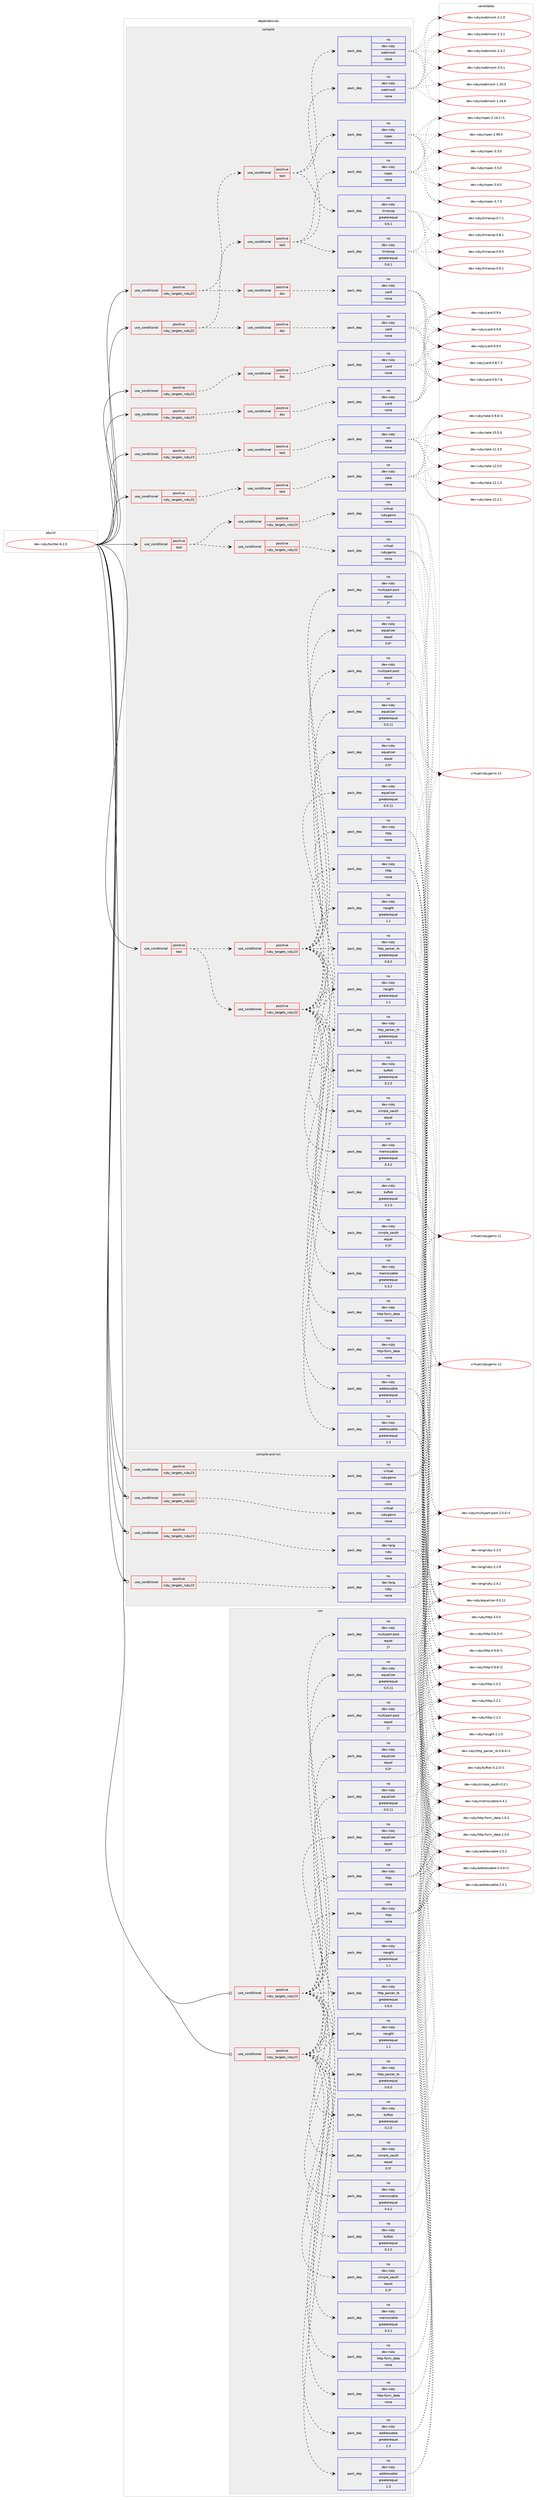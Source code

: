 digraph prolog {

# *************
# Graph options
# *************

newrank=true;
concentrate=true;
compound=true;
graph [rankdir=LR,fontname=Helvetica,fontsize=10,ranksep=1.5];#, ranksep=2.5, nodesep=0.2];
edge  [arrowhead=vee];
node  [fontname=Helvetica,fontsize=10];

# **********
# The ebuild
# **********

subgraph cluster_leftcol {
color=gray;
rank=same;
label=<<i>ebuild</i>>;
id [label="dev-ruby/twitter-6.2.0", color=red, width=4, href="../dev-ruby/twitter-6.2.0.svg"];
}

# ****************
# The dependencies
# ****************

subgraph cluster_midcol {
color=gray;
label=<<i>dependencies</i>>;
subgraph cluster_compile {
fillcolor="#eeeeee";
style=filled;
label=<<i>compile</i>>;
subgraph cond75573 {
dependency275863 [label=<<TABLE BORDER="0" CELLBORDER="1" CELLSPACING="0" CELLPADDING="4"><TR><TD ROWSPAN="3" CELLPADDING="10">use_conditional</TD></TR><TR><TD>positive</TD></TR><TR><TD>ruby_targets_ruby22</TD></TR></TABLE>>, shape=none, color=red];
subgraph cond75574 {
dependency275864 [label=<<TABLE BORDER="0" CELLBORDER="1" CELLSPACING="0" CELLPADDING="4"><TR><TD ROWSPAN="3" CELLPADDING="10">use_conditional</TD></TR><TR><TD>positive</TD></TR><TR><TD>doc</TD></TR></TABLE>>, shape=none, color=red];
subgraph pack196174 {
dependency275865 [label=<<TABLE BORDER="0" CELLBORDER="1" CELLSPACING="0" CELLPADDING="4" WIDTH="220"><TR><TD ROWSPAN="6" CELLPADDING="30">pack_dep</TD></TR><TR><TD WIDTH="110">no</TD></TR><TR><TD>dev-ruby</TD></TR><TR><TD>yard</TD></TR><TR><TD>none</TD></TR><TR><TD></TD></TR></TABLE>>, shape=none, color=blue];
}
dependency275864:e -> dependency275865:w [weight=20,style="dashed",arrowhead="vee"];
}
dependency275863:e -> dependency275864:w [weight=20,style="dashed",arrowhead="vee"];
}
id:e -> dependency275863:w [weight=20,style="solid",arrowhead="vee"];
subgraph cond75575 {
dependency275866 [label=<<TABLE BORDER="0" CELLBORDER="1" CELLSPACING="0" CELLPADDING="4"><TR><TD ROWSPAN="3" CELLPADDING="10">use_conditional</TD></TR><TR><TD>positive</TD></TR><TR><TD>ruby_targets_ruby22</TD></TR></TABLE>>, shape=none, color=red];
subgraph cond75576 {
dependency275867 [label=<<TABLE BORDER="0" CELLBORDER="1" CELLSPACING="0" CELLPADDING="4"><TR><TD ROWSPAN="3" CELLPADDING="10">use_conditional</TD></TR><TR><TD>positive</TD></TR><TR><TD>test</TD></TR></TABLE>>, shape=none, color=red];
subgraph pack196175 {
dependency275868 [label=<<TABLE BORDER="0" CELLBORDER="1" CELLSPACING="0" CELLPADDING="4" WIDTH="220"><TR><TD ROWSPAN="6" CELLPADDING="30">pack_dep</TD></TR><TR><TD WIDTH="110">no</TD></TR><TR><TD>dev-ruby</TD></TR><TR><TD>rake</TD></TR><TR><TD>none</TD></TR><TR><TD></TD></TR></TABLE>>, shape=none, color=blue];
}
dependency275867:e -> dependency275868:w [weight=20,style="dashed",arrowhead="vee"];
}
dependency275866:e -> dependency275867:w [weight=20,style="dashed",arrowhead="vee"];
}
id:e -> dependency275866:w [weight=20,style="solid",arrowhead="vee"];
subgraph cond75577 {
dependency275869 [label=<<TABLE BORDER="0" CELLBORDER="1" CELLSPACING="0" CELLPADDING="4"><TR><TD ROWSPAN="3" CELLPADDING="10">use_conditional</TD></TR><TR><TD>positive</TD></TR><TR><TD>ruby_targets_ruby22</TD></TR></TABLE>>, shape=none, color=red];
subgraph cond75578 {
dependency275870 [label=<<TABLE BORDER="0" CELLBORDER="1" CELLSPACING="0" CELLPADDING="4"><TR><TD ROWSPAN="3" CELLPADDING="10">use_conditional</TD></TR><TR><TD>positive</TD></TR><TR><TD>test</TD></TR></TABLE>>, shape=none, color=red];
subgraph pack196176 {
dependency275871 [label=<<TABLE BORDER="0" CELLBORDER="1" CELLSPACING="0" CELLPADDING="4" WIDTH="220"><TR><TD ROWSPAN="6" CELLPADDING="30">pack_dep</TD></TR><TR><TD WIDTH="110">no</TD></TR><TR><TD>dev-ruby</TD></TR><TR><TD>rspec</TD></TR><TR><TD>none</TD></TR><TR><TD></TD></TR></TABLE>>, shape=none, color=blue];
}
dependency275870:e -> dependency275871:w [weight=20,style="dashed",arrowhead="vee"];
subgraph pack196177 {
dependency275872 [label=<<TABLE BORDER="0" CELLBORDER="1" CELLSPACING="0" CELLPADDING="4" WIDTH="220"><TR><TD ROWSPAN="6" CELLPADDING="30">pack_dep</TD></TR><TR><TD WIDTH="110">no</TD></TR><TR><TD>dev-ruby</TD></TR><TR><TD>webmock</TD></TR><TR><TD>none</TD></TR><TR><TD></TD></TR></TABLE>>, shape=none, color=blue];
}
dependency275870:e -> dependency275872:w [weight=20,style="dashed",arrowhead="vee"];
subgraph pack196178 {
dependency275873 [label=<<TABLE BORDER="0" CELLBORDER="1" CELLSPACING="0" CELLPADDING="4" WIDTH="220"><TR><TD ROWSPAN="6" CELLPADDING="30">pack_dep</TD></TR><TR><TD WIDTH="110">no</TD></TR><TR><TD>dev-ruby</TD></TR><TR><TD>timecop</TD></TR><TR><TD>greaterequal</TD></TR><TR><TD>0.6.1</TD></TR></TABLE>>, shape=none, color=blue];
}
dependency275870:e -> dependency275873:w [weight=20,style="dashed",arrowhead="vee"];
}
dependency275869:e -> dependency275870:w [weight=20,style="dashed",arrowhead="vee"];
subgraph cond75579 {
dependency275874 [label=<<TABLE BORDER="0" CELLBORDER="1" CELLSPACING="0" CELLPADDING="4"><TR><TD ROWSPAN="3" CELLPADDING="10">use_conditional</TD></TR><TR><TD>positive</TD></TR><TR><TD>doc</TD></TR></TABLE>>, shape=none, color=red];
subgraph pack196179 {
dependency275875 [label=<<TABLE BORDER="0" CELLBORDER="1" CELLSPACING="0" CELLPADDING="4" WIDTH="220"><TR><TD ROWSPAN="6" CELLPADDING="30">pack_dep</TD></TR><TR><TD WIDTH="110">no</TD></TR><TR><TD>dev-ruby</TD></TR><TR><TD>yard</TD></TR><TR><TD>none</TD></TR><TR><TD></TD></TR></TABLE>>, shape=none, color=blue];
}
dependency275874:e -> dependency275875:w [weight=20,style="dashed",arrowhead="vee"];
}
dependency275869:e -> dependency275874:w [weight=20,style="dashed",arrowhead="vee"];
}
id:e -> dependency275869:w [weight=20,style="solid",arrowhead="vee"];
subgraph cond75580 {
dependency275876 [label=<<TABLE BORDER="0" CELLBORDER="1" CELLSPACING="0" CELLPADDING="4"><TR><TD ROWSPAN="3" CELLPADDING="10">use_conditional</TD></TR><TR><TD>positive</TD></TR><TR><TD>ruby_targets_ruby23</TD></TR></TABLE>>, shape=none, color=red];
subgraph cond75581 {
dependency275877 [label=<<TABLE BORDER="0" CELLBORDER="1" CELLSPACING="0" CELLPADDING="4"><TR><TD ROWSPAN="3" CELLPADDING="10">use_conditional</TD></TR><TR><TD>positive</TD></TR><TR><TD>doc</TD></TR></TABLE>>, shape=none, color=red];
subgraph pack196180 {
dependency275878 [label=<<TABLE BORDER="0" CELLBORDER="1" CELLSPACING="0" CELLPADDING="4" WIDTH="220"><TR><TD ROWSPAN="6" CELLPADDING="30">pack_dep</TD></TR><TR><TD WIDTH="110">no</TD></TR><TR><TD>dev-ruby</TD></TR><TR><TD>yard</TD></TR><TR><TD>none</TD></TR><TR><TD></TD></TR></TABLE>>, shape=none, color=blue];
}
dependency275877:e -> dependency275878:w [weight=20,style="dashed",arrowhead="vee"];
}
dependency275876:e -> dependency275877:w [weight=20,style="dashed",arrowhead="vee"];
}
id:e -> dependency275876:w [weight=20,style="solid",arrowhead="vee"];
subgraph cond75582 {
dependency275879 [label=<<TABLE BORDER="0" CELLBORDER="1" CELLSPACING="0" CELLPADDING="4"><TR><TD ROWSPAN="3" CELLPADDING="10">use_conditional</TD></TR><TR><TD>positive</TD></TR><TR><TD>ruby_targets_ruby23</TD></TR></TABLE>>, shape=none, color=red];
subgraph cond75583 {
dependency275880 [label=<<TABLE BORDER="0" CELLBORDER="1" CELLSPACING="0" CELLPADDING="4"><TR><TD ROWSPAN="3" CELLPADDING="10">use_conditional</TD></TR><TR><TD>positive</TD></TR><TR><TD>test</TD></TR></TABLE>>, shape=none, color=red];
subgraph pack196181 {
dependency275881 [label=<<TABLE BORDER="0" CELLBORDER="1" CELLSPACING="0" CELLPADDING="4" WIDTH="220"><TR><TD ROWSPAN="6" CELLPADDING="30">pack_dep</TD></TR><TR><TD WIDTH="110">no</TD></TR><TR><TD>dev-ruby</TD></TR><TR><TD>rake</TD></TR><TR><TD>none</TD></TR><TR><TD></TD></TR></TABLE>>, shape=none, color=blue];
}
dependency275880:e -> dependency275881:w [weight=20,style="dashed",arrowhead="vee"];
}
dependency275879:e -> dependency275880:w [weight=20,style="dashed",arrowhead="vee"];
}
id:e -> dependency275879:w [weight=20,style="solid",arrowhead="vee"];
subgraph cond75584 {
dependency275882 [label=<<TABLE BORDER="0" CELLBORDER="1" CELLSPACING="0" CELLPADDING="4"><TR><TD ROWSPAN="3" CELLPADDING="10">use_conditional</TD></TR><TR><TD>positive</TD></TR><TR><TD>ruby_targets_ruby23</TD></TR></TABLE>>, shape=none, color=red];
subgraph cond75585 {
dependency275883 [label=<<TABLE BORDER="0" CELLBORDER="1" CELLSPACING="0" CELLPADDING="4"><TR><TD ROWSPAN="3" CELLPADDING="10">use_conditional</TD></TR><TR><TD>positive</TD></TR><TR><TD>test</TD></TR></TABLE>>, shape=none, color=red];
subgraph pack196182 {
dependency275884 [label=<<TABLE BORDER="0" CELLBORDER="1" CELLSPACING="0" CELLPADDING="4" WIDTH="220"><TR><TD ROWSPAN="6" CELLPADDING="30">pack_dep</TD></TR><TR><TD WIDTH="110">no</TD></TR><TR><TD>dev-ruby</TD></TR><TR><TD>rspec</TD></TR><TR><TD>none</TD></TR><TR><TD></TD></TR></TABLE>>, shape=none, color=blue];
}
dependency275883:e -> dependency275884:w [weight=20,style="dashed",arrowhead="vee"];
subgraph pack196183 {
dependency275885 [label=<<TABLE BORDER="0" CELLBORDER="1" CELLSPACING="0" CELLPADDING="4" WIDTH="220"><TR><TD ROWSPAN="6" CELLPADDING="30">pack_dep</TD></TR><TR><TD WIDTH="110">no</TD></TR><TR><TD>dev-ruby</TD></TR><TR><TD>webmock</TD></TR><TR><TD>none</TD></TR><TR><TD></TD></TR></TABLE>>, shape=none, color=blue];
}
dependency275883:e -> dependency275885:w [weight=20,style="dashed",arrowhead="vee"];
subgraph pack196184 {
dependency275886 [label=<<TABLE BORDER="0" CELLBORDER="1" CELLSPACING="0" CELLPADDING="4" WIDTH="220"><TR><TD ROWSPAN="6" CELLPADDING="30">pack_dep</TD></TR><TR><TD WIDTH="110">no</TD></TR><TR><TD>dev-ruby</TD></TR><TR><TD>timecop</TD></TR><TR><TD>greaterequal</TD></TR><TR><TD>0.6.1</TD></TR></TABLE>>, shape=none, color=blue];
}
dependency275883:e -> dependency275886:w [weight=20,style="dashed",arrowhead="vee"];
}
dependency275882:e -> dependency275883:w [weight=20,style="dashed",arrowhead="vee"];
subgraph cond75586 {
dependency275887 [label=<<TABLE BORDER="0" CELLBORDER="1" CELLSPACING="0" CELLPADDING="4"><TR><TD ROWSPAN="3" CELLPADDING="10">use_conditional</TD></TR><TR><TD>positive</TD></TR><TR><TD>doc</TD></TR></TABLE>>, shape=none, color=red];
subgraph pack196185 {
dependency275888 [label=<<TABLE BORDER="0" CELLBORDER="1" CELLSPACING="0" CELLPADDING="4" WIDTH="220"><TR><TD ROWSPAN="6" CELLPADDING="30">pack_dep</TD></TR><TR><TD WIDTH="110">no</TD></TR><TR><TD>dev-ruby</TD></TR><TR><TD>yard</TD></TR><TR><TD>none</TD></TR><TR><TD></TD></TR></TABLE>>, shape=none, color=blue];
}
dependency275887:e -> dependency275888:w [weight=20,style="dashed",arrowhead="vee"];
}
dependency275882:e -> dependency275887:w [weight=20,style="dashed",arrowhead="vee"];
}
id:e -> dependency275882:w [weight=20,style="solid",arrowhead="vee"];
subgraph cond75587 {
dependency275889 [label=<<TABLE BORDER="0" CELLBORDER="1" CELLSPACING="0" CELLPADDING="4"><TR><TD ROWSPAN="3" CELLPADDING="10">use_conditional</TD></TR><TR><TD>positive</TD></TR><TR><TD>test</TD></TR></TABLE>>, shape=none, color=red];
subgraph cond75588 {
dependency275890 [label=<<TABLE BORDER="0" CELLBORDER="1" CELLSPACING="0" CELLPADDING="4"><TR><TD ROWSPAN="3" CELLPADDING="10">use_conditional</TD></TR><TR><TD>positive</TD></TR><TR><TD>ruby_targets_ruby22</TD></TR></TABLE>>, shape=none, color=red];
subgraph pack196186 {
dependency275891 [label=<<TABLE BORDER="0" CELLBORDER="1" CELLSPACING="0" CELLPADDING="4" WIDTH="220"><TR><TD ROWSPAN="6" CELLPADDING="30">pack_dep</TD></TR><TR><TD WIDTH="110">no</TD></TR><TR><TD>dev-ruby</TD></TR><TR><TD>addressable</TD></TR><TR><TD>greaterequal</TD></TR><TR><TD>2.3</TD></TR></TABLE>>, shape=none, color=blue];
}
dependency275890:e -> dependency275891:w [weight=20,style="dashed",arrowhead="vee"];
subgraph pack196187 {
dependency275892 [label=<<TABLE BORDER="0" CELLBORDER="1" CELLSPACING="0" CELLPADDING="4" WIDTH="220"><TR><TD ROWSPAN="6" CELLPADDING="30">pack_dep</TD></TR><TR><TD WIDTH="110">no</TD></TR><TR><TD>dev-ruby</TD></TR><TR><TD>buftok</TD></TR><TR><TD>greaterequal</TD></TR><TR><TD>0.2.0</TD></TR></TABLE>>, shape=none, color=blue];
}
dependency275890:e -> dependency275892:w [weight=20,style="dashed",arrowhead="vee"];
subgraph pack196188 {
dependency275893 [label=<<TABLE BORDER="0" CELLBORDER="1" CELLSPACING="0" CELLPADDING="4" WIDTH="220"><TR><TD ROWSPAN="6" CELLPADDING="30">pack_dep</TD></TR><TR><TD WIDTH="110">no</TD></TR><TR><TD>dev-ruby</TD></TR><TR><TD>equalizer</TD></TR><TR><TD>greaterequal</TD></TR><TR><TD>0.0.11</TD></TR></TABLE>>, shape=none, color=blue];
}
dependency275890:e -> dependency275893:w [weight=20,style="dashed",arrowhead="vee"];
subgraph pack196189 {
dependency275894 [label=<<TABLE BORDER="0" CELLBORDER="1" CELLSPACING="0" CELLPADDING="4" WIDTH="220"><TR><TD ROWSPAN="6" CELLPADDING="30">pack_dep</TD></TR><TR><TD WIDTH="110">no</TD></TR><TR><TD>dev-ruby</TD></TR><TR><TD>equalizer</TD></TR><TR><TD>equal</TD></TR><TR><TD>0.0*</TD></TR></TABLE>>, shape=none, color=blue];
}
dependency275890:e -> dependency275894:w [weight=20,style="dashed",arrowhead="vee"];
subgraph pack196190 {
dependency275895 [label=<<TABLE BORDER="0" CELLBORDER="1" CELLSPACING="0" CELLPADDING="4" WIDTH="220"><TR><TD ROWSPAN="6" CELLPADDING="30">pack_dep</TD></TR><TR><TD WIDTH="110">no</TD></TR><TR><TD>dev-ruby</TD></TR><TR><TD>http</TD></TR><TR><TD>none</TD></TR><TR><TD></TD></TR></TABLE>>, shape=none, color=blue];
}
dependency275890:e -> dependency275895:w [weight=20,style="dashed",arrowhead="vee"];
subgraph pack196191 {
dependency275896 [label=<<TABLE BORDER="0" CELLBORDER="1" CELLSPACING="0" CELLPADDING="4" WIDTH="220"><TR><TD ROWSPAN="6" CELLPADDING="30">pack_dep</TD></TR><TR><TD WIDTH="110">no</TD></TR><TR><TD>dev-ruby</TD></TR><TR><TD>http-form_data</TD></TR><TR><TD>none</TD></TR><TR><TD></TD></TR></TABLE>>, shape=none, color=blue];
}
dependency275890:e -> dependency275896:w [weight=20,style="dashed",arrowhead="vee"];
subgraph pack196192 {
dependency275897 [label=<<TABLE BORDER="0" CELLBORDER="1" CELLSPACING="0" CELLPADDING="4" WIDTH="220"><TR><TD ROWSPAN="6" CELLPADDING="30">pack_dep</TD></TR><TR><TD WIDTH="110">no</TD></TR><TR><TD>dev-ruby</TD></TR><TR><TD>http_parser_rb</TD></TR><TR><TD>greaterequal</TD></TR><TR><TD>0.6.0</TD></TR></TABLE>>, shape=none, color=blue];
}
dependency275890:e -> dependency275897:w [weight=20,style="dashed",arrowhead="vee"];
subgraph pack196193 {
dependency275898 [label=<<TABLE BORDER="0" CELLBORDER="1" CELLSPACING="0" CELLPADDING="4" WIDTH="220"><TR><TD ROWSPAN="6" CELLPADDING="30">pack_dep</TD></TR><TR><TD WIDTH="110">no</TD></TR><TR><TD>dev-ruby</TD></TR><TR><TD>memoizable</TD></TR><TR><TD>greaterequal</TD></TR><TR><TD>0.4.2</TD></TR></TABLE>>, shape=none, color=blue];
}
dependency275890:e -> dependency275898:w [weight=20,style="dashed",arrowhead="vee"];
subgraph pack196194 {
dependency275899 [label=<<TABLE BORDER="0" CELLBORDER="1" CELLSPACING="0" CELLPADDING="4" WIDTH="220"><TR><TD ROWSPAN="6" CELLPADDING="30">pack_dep</TD></TR><TR><TD WIDTH="110">no</TD></TR><TR><TD>dev-ruby</TD></TR><TR><TD>multipart-post</TD></TR><TR><TD>equal</TD></TR><TR><TD>2*</TD></TR></TABLE>>, shape=none, color=blue];
}
dependency275890:e -> dependency275899:w [weight=20,style="dashed",arrowhead="vee"];
subgraph pack196195 {
dependency275900 [label=<<TABLE BORDER="0" CELLBORDER="1" CELLSPACING="0" CELLPADDING="4" WIDTH="220"><TR><TD ROWSPAN="6" CELLPADDING="30">pack_dep</TD></TR><TR><TD WIDTH="110">no</TD></TR><TR><TD>dev-ruby</TD></TR><TR><TD>naught</TD></TR><TR><TD>greaterequal</TD></TR><TR><TD>1.1</TD></TR></TABLE>>, shape=none, color=blue];
}
dependency275890:e -> dependency275900:w [weight=20,style="dashed",arrowhead="vee"];
subgraph pack196196 {
dependency275901 [label=<<TABLE BORDER="0" CELLBORDER="1" CELLSPACING="0" CELLPADDING="4" WIDTH="220"><TR><TD ROWSPAN="6" CELLPADDING="30">pack_dep</TD></TR><TR><TD WIDTH="110">no</TD></TR><TR><TD>dev-ruby</TD></TR><TR><TD>simple_oauth</TD></TR><TR><TD>equal</TD></TR><TR><TD>0.3*</TD></TR></TABLE>>, shape=none, color=blue];
}
dependency275890:e -> dependency275901:w [weight=20,style="dashed",arrowhead="vee"];
}
dependency275889:e -> dependency275890:w [weight=20,style="dashed",arrowhead="vee"];
subgraph cond75589 {
dependency275902 [label=<<TABLE BORDER="0" CELLBORDER="1" CELLSPACING="0" CELLPADDING="4"><TR><TD ROWSPAN="3" CELLPADDING="10">use_conditional</TD></TR><TR><TD>positive</TD></TR><TR><TD>ruby_targets_ruby23</TD></TR></TABLE>>, shape=none, color=red];
subgraph pack196197 {
dependency275903 [label=<<TABLE BORDER="0" CELLBORDER="1" CELLSPACING="0" CELLPADDING="4" WIDTH="220"><TR><TD ROWSPAN="6" CELLPADDING="30">pack_dep</TD></TR><TR><TD WIDTH="110">no</TD></TR><TR><TD>dev-ruby</TD></TR><TR><TD>addressable</TD></TR><TR><TD>greaterequal</TD></TR><TR><TD>2.3</TD></TR></TABLE>>, shape=none, color=blue];
}
dependency275902:e -> dependency275903:w [weight=20,style="dashed",arrowhead="vee"];
subgraph pack196198 {
dependency275904 [label=<<TABLE BORDER="0" CELLBORDER="1" CELLSPACING="0" CELLPADDING="4" WIDTH="220"><TR><TD ROWSPAN="6" CELLPADDING="30">pack_dep</TD></TR><TR><TD WIDTH="110">no</TD></TR><TR><TD>dev-ruby</TD></TR><TR><TD>buftok</TD></TR><TR><TD>greaterequal</TD></TR><TR><TD>0.2.0</TD></TR></TABLE>>, shape=none, color=blue];
}
dependency275902:e -> dependency275904:w [weight=20,style="dashed",arrowhead="vee"];
subgraph pack196199 {
dependency275905 [label=<<TABLE BORDER="0" CELLBORDER="1" CELLSPACING="0" CELLPADDING="4" WIDTH="220"><TR><TD ROWSPAN="6" CELLPADDING="30">pack_dep</TD></TR><TR><TD WIDTH="110">no</TD></TR><TR><TD>dev-ruby</TD></TR><TR><TD>equalizer</TD></TR><TR><TD>greaterequal</TD></TR><TR><TD>0.0.11</TD></TR></TABLE>>, shape=none, color=blue];
}
dependency275902:e -> dependency275905:w [weight=20,style="dashed",arrowhead="vee"];
subgraph pack196200 {
dependency275906 [label=<<TABLE BORDER="0" CELLBORDER="1" CELLSPACING="0" CELLPADDING="4" WIDTH="220"><TR><TD ROWSPAN="6" CELLPADDING="30">pack_dep</TD></TR><TR><TD WIDTH="110">no</TD></TR><TR><TD>dev-ruby</TD></TR><TR><TD>equalizer</TD></TR><TR><TD>equal</TD></TR><TR><TD>0.0*</TD></TR></TABLE>>, shape=none, color=blue];
}
dependency275902:e -> dependency275906:w [weight=20,style="dashed",arrowhead="vee"];
subgraph pack196201 {
dependency275907 [label=<<TABLE BORDER="0" CELLBORDER="1" CELLSPACING="0" CELLPADDING="4" WIDTH="220"><TR><TD ROWSPAN="6" CELLPADDING="30">pack_dep</TD></TR><TR><TD WIDTH="110">no</TD></TR><TR><TD>dev-ruby</TD></TR><TR><TD>http</TD></TR><TR><TD>none</TD></TR><TR><TD></TD></TR></TABLE>>, shape=none, color=blue];
}
dependency275902:e -> dependency275907:w [weight=20,style="dashed",arrowhead="vee"];
subgraph pack196202 {
dependency275908 [label=<<TABLE BORDER="0" CELLBORDER="1" CELLSPACING="0" CELLPADDING="4" WIDTH="220"><TR><TD ROWSPAN="6" CELLPADDING="30">pack_dep</TD></TR><TR><TD WIDTH="110">no</TD></TR><TR><TD>dev-ruby</TD></TR><TR><TD>http-form_data</TD></TR><TR><TD>none</TD></TR><TR><TD></TD></TR></TABLE>>, shape=none, color=blue];
}
dependency275902:e -> dependency275908:w [weight=20,style="dashed",arrowhead="vee"];
subgraph pack196203 {
dependency275909 [label=<<TABLE BORDER="0" CELLBORDER="1" CELLSPACING="0" CELLPADDING="4" WIDTH="220"><TR><TD ROWSPAN="6" CELLPADDING="30">pack_dep</TD></TR><TR><TD WIDTH="110">no</TD></TR><TR><TD>dev-ruby</TD></TR><TR><TD>http_parser_rb</TD></TR><TR><TD>greaterequal</TD></TR><TR><TD>0.6.0</TD></TR></TABLE>>, shape=none, color=blue];
}
dependency275902:e -> dependency275909:w [weight=20,style="dashed",arrowhead="vee"];
subgraph pack196204 {
dependency275910 [label=<<TABLE BORDER="0" CELLBORDER="1" CELLSPACING="0" CELLPADDING="4" WIDTH="220"><TR><TD ROWSPAN="6" CELLPADDING="30">pack_dep</TD></TR><TR><TD WIDTH="110">no</TD></TR><TR><TD>dev-ruby</TD></TR><TR><TD>memoizable</TD></TR><TR><TD>greaterequal</TD></TR><TR><TD>0.4.2</TD></TR></TABLE>>, shape=none, color=blue];
}
dependency275902:e -> dependency275910:w [weight=20,style="dashed",arrowhead="vee"];
subgraph pack196205 {
dependency275911 [label=<<TABLE BORDER="0" CELLBORDER="1" CELLSPACING="0" CELLPADDING="4" WIDTH="220"><TR><TD ROWSPAN="6" CELLPADDING="30">pack_dep</TD></TR><TR><TD WIDTH="110">no</TD></TR><TR><TD>dev-ruby</TD></TR><TR><TD>multipart-post</TD></TR><TR><TD>equal</TD></TR><TR><TD>2*</TD></TR></TABLE>>, shape=none, color=blue];
}
dependency275902:e -> dependency275911:w [weight=20,style="dashed",arrowhead="vee"];
subgraph pack196206 {
dependency275912 [label=<<TABLE BORDER="0" CELLBORDER="1" CELLSPACING="0" CELLPADDING="4" WIDTH="220"><TR><TD ROWSPAN="6" CELLPADDING="30">pack_dep</TD></TR><TR><TD WIDTH="110">no</TD></TR><TR><TD>dev-ruby</TD></TR><TR><TD>naught</TD></TR><TR><TD>greaterequal</TD></TR><TR><TD>1.1</TD></TR></TABLE>>, shape=none, color=blue];
}
dependency275902:e -> dependency275912:w [weight=20,style="dashed",arrowhead="vee"];
subgraph pack196207 {
dependency275913 [label=<<TABLE BORDER="0" CELLBORDER="1" CELLSPACING="0" CELLPADDING="4" WIDTH="220"><TR><TD ROWSPAN="6" CELLPADDING="30">pack_dep</TD></TR><TR><TD WIDTH="110">no</TD></TR><TR><TD>dev-ruby</TD></TR><TR><TD>simple_oauth</TD></TR><TR><TD>equal</TD></TR><TR><TD>0.3*</TD></TR></TABLE>>, shape=none, color=blue];
}
dependency275902:e -> dependency275913:w [weight=20,style="dashed",arrowhead="vee"];
}
dependency275889:e -> dependency275902:w [weight=20,style="dashed",arrowhead="vee"];
}
id:e -> dependency275889:w [weight=20,style="solid",arrowhead="vee"];
subgraph cond75590 {
dependency275914 [label=<<TABLE BORDER="0" CELLBORDER="1" CELLSPACING="0" CELLPADDING="4"><TR><TD ROWSPAN="3" CELLPADDING="10">use_conditional</TD></TR><TR><TD>positive</TD></TR><TR><TD>test</TD></TR></TABLE>>, shape=none, color=red];
subgraph cond75591 {
dependency275915 [label=<<TABLE BORDER="0" CELLBORDER="1" CELLSPACING="0" CELLPADDING="4"><TR><TD ROWSPAN="3" CELLPADDING="10">use_conditional</TD></TR><TR><TD>positive</TD></TR><TR><TD>ruby_targets_ruby22</TD></TR></TABLE>>, shape=none, color=red];
subgraph pack196208 {
dependency275916 [label=<<TABLE BORDER="0" CELLBORDER="1" CELLSPACING="0" CELLPADDING="4" WIDTH="220"><TR><TD ROWSPAN="6" CELLPADDING="30">pack_dep</TD></TR><TR><TD WIDTH="110">no</TD></TR><TR><TD>virtual</TD></TR><TR><TD>rubygems</TD></TR><TR><TD>none</TD></TR><TR><TD></TD></TR></TABLE>>, shape=none, color=blue];
}
dependency275915:e -> dependency275916:w [weight=20,style="dashed",arrowhead="vee"];
}
dependency275914:e -> dependency275915:w [weight=20,style="dashed",arrowhead="vee"];
subgraph cond75592 {
dependency275917 [label=<<TABLE BORDER="0" CELLBORDER="1" CELLSPACING="0" CELLPADDING="4"><TR><TD ROWSPAN="3" CELLPADDING="10">use_conditional</TD></TR><TR><TD>positive</TD></TR><TR><TD>ruby_targets_ruby23</TD></TR></TABLE>>, shape=none, color=red];
subgraph pack196209 {
dependency275918 [label=<<TABLE BORDER="0" CELLBORDER="1" CELLSPACING="0" CELLPADDING="4" WIDTH="220"><TR><TD ROWSPAN="6" CELLPADDING="30">pack_dep</TD></TR><TR><TD WIDTH="110">no</TD></TR><TR><TD>virtual</TD></TR><TR><TD>rubygems</TD></TR><TR><TD>none</TD></TR><TR><TD></TD></TR></TABLE>>, shape=none, color=blue];
}
dependency275917:e -> dependency275918:w [weight=20,style="dashed",arrowhead="vee"];
}
dependency275914:e -> dependency275917:w [weight=20,style="dashed",arrowhead="vee"];
}
id:e -> dependency275914:w [weight=20,style="solid",arrowhead="vee"];
}
subgraph cluster_compileandrun {
fillcolor="#eeeeee";
style=filled;
label=<<i>compile and run</i>>;
subgraph cond75593 {
dependency275919 [label=<<TABLE BORDER="0" CELLBORDER="1" CELLSPACING="0" CELLPADDING="4"><TR><TD ROWSPAN="3" CELLPADDING="10">use_conditional</TD></TR><TR><TD>positive</TD></TR><TR><TD>ruby_targets_ruby22</TD></TR></TABLE>>, shape=none, color=red];
subgraph pack196210 {
dependency275920 [label=<<TABLE BORDER="0" CELLBORDER="1" CELLSPACING="0" CELLPADDING="4" WIDTH="220"><TR><TD ROWSPAN="6" CELLPADDING="30">pack_dep</TD></TR><TR><TD WIDTH="110">no</TD></TR><TR><TD>dev-lang</TD></TR><TR><TD>ruby</TD></TR><TR><TD>none</TD></TR><TR><TD></TD></TR></TABLE>>, shape=none, color=blue];
}
dependency275919:e -> dependency275920:w [weight=20,style="dashed",arrowhead="vee"];
}
id:e -> dependency275919:w [weight=20,style="solid",arrowhead="odotvee"];
subgraph cond75594 {
dependency275921 [label=<<TABLE BORDER="0" CELLBORDER="1" CELLSPACING="0" CELLPADDING="4"><TR><TD ROWSPAN="3" CELLPADDING="10">use_conditional</TD></TR><TR><TD>positive</TD></TR><TR><TD>ruby_targets_ruby22</TD></TR></TABLE>>, shape=none, color=red];
subgraph pack196211 {
dependency275922 [label=<<TABLE BORDER="0" CELLBORDER="1" CELLSPACING="0" CELLPADDING="4" WIDTH="220"><TR><TD ROWSPAN="6" CELLPADDING="30">pack_dep</TD></TR><TR><TD WIDTH="110">no</TD></TR><TR><TD>virtual</TD></TR><TR><TD>rubygems</TD></TR><TR><TD>none</TD></TR><TR><TD></TD></TR></TABLE>>, shape=none, color=blue];
}
dependency275921:e -> dependency275922:w [weight=20,style="dashed",arrowhead="vee"];
}
id:e -> dependency275921:w [weight=20,style="solid",arrowhead="odotvee"];
subgraph cond75595 {
dependency275923 [label=<<TABLE BORDER="0" CELLBORDER="1" CELLSPACING="0" CELLPADDING="4"><TR><TD ROWSPAN="3" CELLPADDING="10">use_conditional</TD></TR><TR><TD>positive</TD></TR><TR><TD>ruby_targets_ruby23</TD></TR></TABLE>>, shape=none, color=red];
subgraph pack196212 {
dependency275924 [label=<<TABLE BORDER="0" CELLBORDER="1" CELLSPACING="0" CELLPADDING="4" WIDTH="220"><TR><TD ROWSPAN="6" CELLPADDING="30">pack_dep</TD></TR><TR><TD WIDTH="110">no</TD></TR><TR><TD>dev-lang</TD></TR><TR><TD>ruby</TD></TR><TR><TD>none</TD></TR><TR><TD></TD></TR></TABLE>>, shape=none, color=blue];
}
dependency275923:e -> dependency275924:w [weight=20,style="dashed",arrowhead="vee"];
}
id:e -> dependency275923:w [weight=20,style="solid",arrowhead="odotvee"];
subgraph cond75596 {
dependency275925 [label=<<TABLE BORDER="0" CELLBORDER="1" CELLSPACING="0" CELLPADDING="4"><TR><TD ROWSPAN="3" CELLPADDING="10">use_conditional</TD></TR><TR><TD>positive</TD></TR><TR><TD>ruby_targets_ruby23</TD></TR></TABLE>>, shape=none, color=red];
subgraph pack196213 {
dependency275926 [label=<<TABLE BORDER="0" CELLBORDER="1" CELLSPACING="0" CELLPADDING="4" WIDTH="220"><TR><TD ROWSPAN="6" CELLPADDING="30">pack_dep</TD></TR><TR><TD WIDTH="110">no</TD></TR><TR><TD>virtual</TD></TR><TR><TD>rubygems</TD></TR><TR><TD>none</TD></TR><TR><TD></TD></TR></TABLE>>, shape=none, color=blue];
}
dependency275925:e -> dependency275926:w [weight=20,style="dashed",arrowhead="vee"];
}
id:e -> dependency275925:w [weight=20,style="solid",arrowhead="odotvee"];
}
subgraph cluster_run {
fillcolor="#eeeeee";
style=filled;
label=<<i>run</i>>;
subgraph cond75597 {
dependency275927 [label=<<TABLE BORDER="0" CELLBORDER="1" CELLSPACING="0" CELLPADDING="4"><TR><TD ROWSPAN="3" CELLPADDING="10">use_conditional</TD></TR><TR><TD>positive</TD></TR><TR><TD>ruby_targets_ruby22</TD></TR></TABLE>>, shape=none, color=red];
subgraph pack196214 {
dependency275928 [label=<<TABLE BORDER="0" CELLBORDER="1" CELLSPACING="0" CELLPADDING="4" WIDTH="220"><TR><TD ROWSPAN="6" CELLPADDING="30">pack_dep</TD></TR><TR><TD WIDTH="110">no</TD></TR><TR><TD>dev-ruby</TD></TR><TR><TD>addressable</TD></TR><TR><TD>greaterequal</TD></TR><TR><TD>2.3</TD></TR></TABLE>>, shape=none, color=blue];
}
dependency275927:e -> dependency275928:w [weight=20,style="dashed",arrowhead="vee"];
subgraph pack196215 {
dependency275929 [label=<<TABLE BORDER="0" CELLBORDER="1" CELLSPACING="0" CELLPADDING="4" WIDTH="220"><TR><TD ROWSPAN="6" CELLPADDING="30">pack_dep</TD></TR><TR><TD WIDTH="110">no</TD></TR><TR><TD>dev-ruby</TD></TR><TR><TD>buftok</TD></TR><TR><TD>greaterequal</TD></TR><TR><TD>0.2.0</TD></TR></TABLE>>, shape=none, color=blue];
}
dependency275927:e -> dependency275929:w [weight=20,style="dashed",arrowhead="vee"];
subgraph pack196216 {
dependency275930 [label=<<TABLE BORDER="0" CELLBORDER="1" CELLSPACING="0" CELLPADDING="4" WIDTH="220"><TR><TD ROWSPAN="6" CELLPADDING="30">pack_dep</TD></TR><TR><TD WIDTH="110">no</TD></TR><TR><TD>dev-ruby</TD></TR><TR><TD>equalizer</TD></TR><TR><TD>greaterequal</TD></TR><TR><TD>0.0.11</TD></TR></TABLE>>, shape=none, color=blue];
}
dependency275927:e -> dependency275930:w [weight=20,style="dashed",arrowhead="vee"];
subgraph pack196217 {
dependency275931 [label=<<TABLE BORDER="0" CELLBORDER="1" CELLSPACING="0" CELLPADDING="4" WIDTH="220"><TR><TD ROWSPAN="6" CELLPADDING="30">pack_dep</TD></TR><TR><TD WIDTH="110">no</TD></TR><TR><TD>dev-ruby</TD></TR><TR><TD>equalizer</TD></TR><TR><TD>equal</TD></TR><TR><TD>0.0*</TD></TR></TABLE>>, shape=none, color=blue];
}
dependency275927:e -> dependency275931:w [weight=20,style="dashed",arrowhead="vee"];
subgraph pack196218 {
dependency275932 [label=<<TABLE BORDER="0" CELLBORDER="1" CELLSPACING="0" CELLPADDING="4" WIDTH="220"><TR><TD ROWSPAN="6" CELLPADDING="30">pack_dep</TD></TR><TR><TD WIDTH="110">no</TD></TR><TR><TD>dev-ruby</TD></TR><TR><TD>http</TD></TR><TR><TD>none</TD></TR><TR><TD></TD></TR></TABLE>>, shape=none, color=blue];
}
dependency275927:e -> dependency275932:w [weight=20,style="dashed",arrowhead="vee"];
subgraph pack196219 {
dependency275933 [label=<<TABLE BORDER="0" CELLBORDER="1" CELLSPACING="0" CELLPADDING="4" WIDTH="220"><TR><TD ROWSPAN="6" CELLPADDING="30">pack_dep</TD></TR><TR><TD WIDTH="110">no</TD></TR><TR><TD>dev-ruby</TD></TR><TR><TD>http-form_data</TD></TR><TR><TD>none</TD></TR><TR><TD></TD></TR></TABLE>>, shape=none, color=blue];
}
dependency275927:e -> dependency275933:w [weight=20,style="dashed",arrowhead="vee"];
subgraph pack196220 {
dependency275934 [label=<<TABLE BORDER="0" CELLBORDER="1" CELLSPACING="0" CELLPADDING="4" WIDTH="220"><TR><TD ROWSPAN="6" CELLPADDING="30">pack_dep</TD></TR><TR><TD WIDTH="110">no</TD></TR><TR><TD>dev-ruby</TD></TR><TR><TD>http_parser_rb</TD></TR><TR><TD>greaterequal</TD></TR><TR><TD>0.6.0</TD></TR></TABLE>>, shape=none, color=blue];
}
dependency275927:e -> dependency275934:w [weight=20,style="dashed",arrowhead="vee"];
subgraph pack196221 {
dependency275935 [label=<<TABLE BORDER="0" CELLBORDER="1" CELLSPACING="0" CELLPADDING="4" WIDTH="220"><TR><TD ROWSPAN="6" CELLPADDING="30">pack_dep</TD></TR><TR><TD WIDTH="110">no</TD></TR><TR><TD>dev-ruby</TD></TR><TR><TD>memoizable</TD></TR><TR><TD>greaterequal</TD></TR><TR><TD>0.4.2</TD></TR></TABLE>>, shape=none, color=blue];
}
dependency275927:e -> dependency275935:w [weight=20,style="dashed",arrowhead="vee"];
subgraph pack196222 {
dependency275936 [label=<<TABLE BORDER="0" CELLBORDER="1" CELLSPACING="0" CELLPADDING="4" WIDTH="220"><TR><TD ROWSPAN="6" CELLPADDING="30">pack_dep</TD></TR><TR><TD WIDTH="110">no</TD></TR><TR><TD>dev-ruby</TD></TR><TR><TD>multipart-post</TD></TR><TR><TD>equal</TD></TR><TR><TD>2*</TD></TR></TABLE>>, shape=none, color=blue];
}
dependency275927:e -> dependency275936:w [weight=20,style="dashed",arrowhead="vee"];
subgraph pack196223 {
dependency275937 [label=<<TABLE BORDER="0" CELLBORDER="1" CELLSPACING="0" CELLPADDING="4" WIDTH="220"><TR><TD ROWSPAN="6" CELLPADDING="30">pack_dep</TD></TR><TR><TD WIDTH="110">no</TD></TR><TR><TD>dev-ruby</TD></TR><TR><TD>naught</TD></TR><TR><TD>greaterequal</TD></TR><TR><TD>1.1</TD></TR></TABLE>>, shape=none, color=blue];
}
dependency275927:e -> dependency275937:w [weight=20,style="dashed",arrowhead="vee"];
subgraph pack196224 {
dependency275938 [label=<<TABLE BORDER="0" CELLBORDER="1" CELLSPACING="0" CELLPADDING="4" WIDTH="220"><TR><TD ROWSPAN="6" CELLPADDING="30">pack_dep</TD></TR><TR><TD WIDTH="110">no</TD></TR><TR><TD>dev-ruby</TD></TR><TR><TD>simple_oauth</TD></TR><TR><TD>equal</TD></TR><TR><TD>0.3*</TD></TR></TABLE>>, shape=none, color=blue];
}
dependency275927:e -> dependency275938:w [weight=20,style="dashed",arrowhead="vee"];
}
id:e -> dependency275927:w [weight=20,style="solid",arrowhead="odot"];
subgraph cond75598 {
dependency275939 [label=<<TABLE BORDER="0" CELLBORDER="1" CELLSPACING="0" CELLPADDING="4"><TR><TD ROWSPAN="3" CELLPADDING="10">use_conditional</TD></TR><TR><TD>positive</TD></TR><TR><TD>ruby_targets_ruby23</TD></TR></TABLE>>, shape=none, color=red];
subgraph pack196225 {
dependency275940 [label=<<TABLE BORDER="0" CELLBORDER="1" CELLSPACING="0" CELLPADDING="4" WIDTH="220"><TR><TD ROWSPAN="6" CELLPADDING="30">pack_dep</TD></TR><TR><TD WIDTH="110">no</TD></TR><TR><TD>dev-ruby</TD></TR><TR><TD>addressable</TD></TR><TR><TD>greaterequal</TD></TR><TR><TD>2.3</TD></TR></TABLE>>, shape=none, color=blue];
}
dependency275939:e -> dependency275940:w [weight=20,style="dashed",arrowhead="vee"];
subgraph pack196226 {
dependency275941 [label=<<TABLE BORDER="0" CELLBORDER="1" CELLSPACING="0" CELLPADDING="4" WIDTH="220"><TR><TD ROWSPAN="6" CELLPADDING="30">pack_dep</TD></TR><TR><TD WIDTH="110">no</TD></TR><TR><TD>dev-ruby</TD></TR><TR><TD>buftok</TD></TR><TR><TD>greaterequal</TD></TR><TR><TD>0.2.0</TD></TR></TABLE>>, shape=none, color=blue];
}
dependency275939:e -> dependency275941:w [weight=20,style="dashed",arrowhead="vee"];
subgraph pack196227 {
dependency275942 [label=<<TABLE BORDER="0" CELLBORDER="1" CELLSPACING="0" CELLPADDING="4" WIDTH="220"><TR><TD ROWSPAN="6" CELLPADDING="30">pack_dep</TD></TR><TR><TD WIDTH="110">no</TD></TR><TR><TD>dev-ruby</TD></TR><TR><TD>equalizer</TD></TR><TR><TD>greaterequal</TD></TR><TR><TD>0.0.11</TD></TR></TABLE>>, shape=none, color=blue];
}
dependency275939:e -> dependency275942:w [weight=20,style="dashed",arrowhead="vee"];
subgraph pack196228 {
dependency275943 [label=<<TABLE BORDER="0" CELLBORDER="1" CELLSPACING="0" CELLPADDING="4" WIDTH="220"><TR><TD ROWSPAN="6" CELLPADDING="30">pack_dep</TD></TR><TR><TD WIDTH="110">no</TD></TR><TR><TD>dev-ruby</TD></TR><TR><TD>equalizer</TD></TR><TR><TD>equal</TD></TR><TR><TD>0.0*</TD></TR></TABLE>>, shape=none, color=blue];
}
dependency275939:e -> dependency275943:w [weight=20,style="dashed",arrowhead="vee"];
subgraph pack196229 {
dependency275944 [label=<<TABLE BORDER="0" CELLBORDER="1" CELLSPACING="0" CELLPADDING="4" WIDTH="220"><TR><TD ROWSPAN="6" CELLPADDING="30">pack_dep</TD></TR><TR><TD WIDTH="110">no</TD></TR><TR><TD>dev-ruby</TD></TR><TR><TD>http</TD></TR><TR><TD>none</TD></TR><TR><TD></TD></TR></TABLE>>, shape=none, color=blue];
}
dependency275939:e -> dependency275944:w [weight=20,style="dashed",arrowhead="vee"];
subgraph pack196230 {
dependency275945 [label=<<TABLE BORDER="0" CELLBORDER="1" CELLSPACING="0" CELLPADDING="4" WIDTH="220"><TR><TD ROWSPAN="6" CELLPADDING="30">pack_dep</TD></TR><TR><TD WIDTH="110">no</TD></TR><TR><TD>dev-ruby</TD></TR><TR><TD>http-form_data</TD></TR><TR><TD>none</TD></TR><TR><TD></TD></TR></TABLE>>, shape=none, color=blue];
}
dependency275939:e -> dependency275945:w [weight=20,style="dashed",arrowhead="vee"];
subgraph pack196231 {
dependency275946 [label=<<TABLE BORDER="0" CELLBORDER="1" CELLSPACING="0" CELLPADDING="4" WIDTH="220"><TR><TD ROWSPAN="6" CELLPADDING="30">pack_dep</TD></TR><TR><TD WIDTH="110">no</TD></TR><TR><TD>dev-ruby</TD></TR><TR><TD>http_parser_rb</TD></TR><TR><TD>greaterequal</TD></TR><TR><TD>0.6.0</TD></TR></TABLE>>, shape=none, color=blue];
}
dependency275939:e -> dependency275946:w [weight=20,style="dashed",arrowhead="vee"];
subgraph pack196232 {
dependency275947 [label=<<TABLE BORDER="0" CELLBORDER="1" CELLSPACING="0" CELLPADDING="4" WIDTH="220"><TR><TD ROWSPAN="6" CELLPADDING="30">pack_dep</TD></TR><TR><TD WIDTH="110">no</TD></TR><TR><TD>dev-ruby</TD></TR><TR><TD>memoizable</TD></TR><TR><TD>greaterequal</TD></TR><TR><TD>0.4.2</TD></TR></TABLE>>, shape=none, color=blue];
}
dependency275939:e -> dependency275947:w [weight=20,style="dashed",arrowhead="vee"];
subgraph pack196233 {
dependency275948 [label=<<TABLE BORDER="0" CELLBORDER="1" CELLSPACING="0" CELLPADDING="4" WIDTH="220"><TR><TD ROWSPAN="6" CELLPADDING="30">pack_dep</TD></TR><TR><TD WIDTH="110">no</TD></TR><TR><TD>dev-ruby</TD></TR><TR><TD>multipart-post</TD></TR><TR><TD>equal</TD></TR><TR><TD>2*</TD></TR></TABLE>>, shape=none, color=blue];
}
dependency275939:e -> dependency275948:w [weight=20,style="dashed",arrowhead="vee"];
subgraph pack196234 {
dependency275949 [label=<<TABLE BORDER="0" CELLBORDER="1" CELLSPACING="0" CELLPADDING="4" WIDTH="220"><TR><TD ROWSPAN="6" CELLPADDING="30">pack_dep</TD></TR><TR><TD WIDTH="110">no</TD></TR><TR><TD>dev-ruby</TD></TR><TR><TD>naught</TD></TR><TR><TD>greaterequal</TD></TR><TR><TD>1.1</TD></TR></TABLE>>, shape=none, color=blue];
}
dependency275939:e -> dependency275949:w [weight=20,style="dashed",arrowhead="vee"];
subgraph pack196235 {
dependency275950 [label=<<TABLE BORDER="0" CELLBORDER="1" CELLSPACING="0" CELLPADDING="4" WIDTH="220"><TR><TD ROWSPAN="6" CELLPADDING="30">pack_dep</TD></TR><TR><TD WIDTH="110">no</TD></TR><TR><TD>dev-ruby</TD></TR><TR><TD>simple_oauth</TD></TR><TR><TD>equal</TD></TR><TR><TD>0.3*</TD></TR></TABLE>>, shape=none, color=blue];
}
dependency275939:e -> dependency275950:w [weight=20,style="dashed",arrowhead="vee"];
}
id:e -> dependency275939:w [weight=20,style="solid",arrowhead="odot"];
}
}

# **************
# The candidates
# **************

subgraph cluster_choices {
rank=same;
color=gray;
label=<<i>candidates</i>>;

subgraph choice196174 {
color=black;
nodesep=1;
choice100101118451141179812147121971141004548465646554651 [label="dev-ruby/yard-0.8.7.3", color=red, width=4,href="../dev-ruby/yard-0.8.7.3.svg"];
choice100101118451141179812147121971141004548465646554654 [label="dev-ruby/yard-0.8.7.6", color=red, width=4,href="../dev-ruby/yard-0.8.7.6.svg"];
choice10010111845114117981214712197114100454846574652 [label="dev-ruby/yard-0.9.4", color=red, width=4,href="../dev-ruby/yard-0.9.4.svg"];
choice10010111845114117981214712197114100454846574656 [label="dev-ruby/yard-0.9.8", color=red, width=4,href="../dev-ruby/yard-0.9.8.svg"];
choice10010111845114117981214712197114100454846574657 [label="dev-ruby/yard-0.9.9", color=red, width=4,href="../dev-ruby/yard-0.9.9.svg"];
dependency275865:e -> choice100101118451141179812147121971141004548465646554651:w [style=dotted,weight="100"];
dependency275865:e -> choice100101118451141179812147121971141004548465646554654:w [style=dotted,weight="100"];
dependency275865:e -> choice10010111845114117981214712197114100454846574652:w [style=dotted,weight="100"];
dependency275865:e -> choice10010111845114117981214712197114100454846574656:w [style=dotted,weight="100"];
dependency275865:e -> choice10010111845114117981214712197114100454846574657:w [style=dotted,weight="100"];
}
subgraph choice196175 {
color=black;
nodesep=1;
choice100101118451141179812147114971071014548465746544511449 [label="dev-ruby/rake-0.9.6-r1", color=red, width=4,href="../dev-ruby/rake-0.9.6-r1.svg"];
choice1001011184511411798121471149710710145494846534648 [label="dev-ruby/rake-10.5.0", color=red, width=4,href="../dev-ruby/rake-10.5.0.svg"];
choice1001011184511411798121471149710710145494946514648 [label="dev-ruby/rake-11.3.0", color=red, width=4,href="../dev-ruby/rake-11.3.0.svg"];
choice1001011184511411798121471149710710145495046484648 [label="dev-ruby/rake-12.0.0", color=red, width=4,href="../dev-ruby/rake-12.0.0.svg"];
choice1001011184511411798121471149710710145495046494648 [label="dev-ruby/rake-12.1.0", color=red, width=4,href="../dev-ruby/rake-12.1.0.svg"];
choice1001011184511411798121471149710710145495046504649 [label="dev-ruby/rake-12.2.1", color=red, width=4,href="../dev-ruby/rake-12.2.1.svg"];
dependency275868:e -> choice100101118451141179812147114971071014548465746544511449:w [style=dotted,weight="100"];
dependency275868:e -> choice1001011184511411798121471149710710145494846534648:w [style=dotted,weight="100"];
dependency275868:e -> choice1001011184511411798121471149710710145494946514648:w [style=dotted,weight="100"];
dependency275868:e -> choice1001011184511411798121471149710710145495046484648:w [style=dotted,weight="100"];
dependency275868:e -> choice1001011184511411798121471149710710145495046494648:w [style=dotted,weight="100"];
dependency275868:e -> choice1001011184511411798121471149710710145495046504649:w [style=dotted,weight="100"];
}
subgraph choice196176 {
color=black;
nodesep=1;
choice10010111845114117981214711411511210199455046495246494511449 [label="dev-ruby/rspec-2.14.1-r1", color=red, width=4,href="../dev-ruby/rspec-2.14.1-r1.svg"];
choice1001011184511411798121471141151121019945504657574648 [label="dev-ruby/rspec-2.99.0", color=red, width=4,href="../dev-ruby/rspec-2.99.0.svg"];
choice10010111845114117981214711411511210199455146514648 [label="dev-ruby/rspec-3.3.0", color=red, width=4,href="../dev-ruby/rspec-3.3.0.svg"];
choice10010111845114117981214711411511210199455146534648 [label="dev-ruby/rspec-3.5.0", color=red, width=4,href="../dev-ruby/rspec-3.5.0.svg"];
choice10010111845114117981214711411511210199455146544648 [label="dev-ruby/rspec-3.6.0", color=red, width=4,href="../dev-ruby/rspec-3.6.0.svg"];
choice10010111845114117981214711411511210199455146554648 [label="dev-ruby/rspec-3.7.0", color=red, width=4,href="../dev-ruby/rspec-3.7.0.svg"];
dependency275871:e -> choice10010111845114117981214711411511210199455046495246494511449:w [style=dotted,weight="100"];
dependency275871:e -> choice1001011184511411798121471141151121019945504657574648:w [style=dotted,weight="100"];
dependency275871:e -> choice10010111845114117981214711411511210199455146514648:w [style=dotted,weight="100"];
dependency275871:e -> choice10010111845114117981214711411511210199455146534648:w [style=dotted,weight="100"];
dependency275871:e -> choice10010111845114117981214711411511210199455146544648:w [style=dotted,weight="100"];
dependency275871:e -> choice10010111845114117981214711411511210199455146554648:w [style=dotted,weight="100"];
}
subgraph choice196177 {
color=black;
nodesep=1;
choice100101118451141179812147119101981091119910745494650484651 [label="dev-ruby/webmock-1.20.3", color=red, width=4,href="../dev-ruby/webmock-1.20.3.svg"];
choice100101118451141179812147119101981091119910745494650524654 [label="dev-ruby/webmock-1.24.6", color=red, width=4,href="../dev-ruby/webmock-1.24.6.svg"];
choice1001011184511411798121471191019810911199107455046494648 [label="dev-ruby/webmock-2.1.0", color=red, width=4,href="../dev-ruby/webmock-2.1.0.svg"];
choice1001011184511411798121471191019810911199107455046514649 [label="dev-ruby/webmock-2.3.1", color=red, width=4,href="../dev-ruby/webmock-2.3.1.svg"];
choice1001011184511411798121471191019810911199107455046514650 [label="dev-ruby/webmock-2.3.2", color=red, width=4,href="../dev-ruby/webmock-2.3.2.svg"];
choice1001011184511411798121471191019810911199107455146484649 [label="dev-ruby/webmock-3.0.1", color=red, width=4,href="../dev-ruby/webmock-3.0.1.svg"];
dependency275872:e -> choice100101118451141179812147119101981091119910745494650484651:w [style=dotted,weight="100"];
dependency275872:e -> choice100101118451141179812147119101981091119910745494650524654:w [style=dotted,weight="100"];
dependency275872:e -> choice1001011184511411798121471191019810911199107455046494648:w [style=dotted,weight="100"];
dependency275872:e -> choice1001011184511411798121471191019810911199107455046514649:w [style=dotted,weight="100"];
dependency275872:e -> choice1001011184511411798121471191019810911199107455046514650:w [style=dotted,weight="100"];
dependency275872:e -> choice1001011184511411798121471191019810911199107455146484649:w [style=dotted,weight="100"];
}
subgraph choice196178 {
color=black;
nodesep=1;
choice10010111845114117981214711610510910199111112454846554649 [label="dev-ruby/timecop-0.7.1", color=red, width=4,href="../dev-ruby/timecop-0.7.1.svg"];
choice10010111845114117981214711610510910199111112454846564649 [label="dev-ruby/timecop-0.8.1", color=red, width=4,href="../dev-ruby/timecop-0.8.1.svg"];
choice10010111845114117981214711610510910199111112454846574648 [label="dev-ruby/timecop-0.9.0", color=red, width=4,href="../dev-ruby/timecop-0.9.0.svg"];
choice10010111845114117981214711610510910199111112454846574649 [label="dev-ruby/timecop-0.9.1", color=red, width=4,href="../dev-ruby/timecop-0.9.1.svg"];
dependency275873:e -> choice10010111845114117981214711610510910199111112454846554649:w [style=dotted,weight="100"];
dependency275873:e -> choice10010111845114117981214711610510910199111112454846564649:w [style=dotted,weight="100"];
dependency275873:e -> choice10010111845114117981214711610510910199111112454846574648:w [style=dotted,weight="100"];
dependency275873:e -> choice10010111845114117981214711610510910199111112454846574649:w [style=dotted,weight="100"];
}
subgraph choice196179 {
color=black;
nodesep=1;
choice100101118451141179812147121971141004548465646554651 [label="dev-ruby/yard-0.8.7.3", color=red, width=4,href="../dev-ruby/yard-0.8.7.3.svg"];
choice100101118451141179812147121971141004548465646554654 [label="dev-ruby/yard-0.8.7.6", color=red, width=4,href="../dev-ruby/yard-0.8.7.6.svg"];
choice10010111845114117981214712197114100454846574652 [label="dev-ruby/yard-0.9.4", color=red, width=4,href="../dev-ruby/yard-0.9.4.svg"];
choice10010111845114117981214712197114100454846574656 [label="dev-ruby/yard-0.9.8", color=red, width=4,href="../dev-ruby/yard-0.9.8.svg"];
choice10010111845114117981214712197114100454846574657 [label="dev-ruby/yard-0.9.9", color=red, width=4,href="../dev-ruby/yard-0.9.9.svg"];
dependency275875:e -> choice100101118451141179812147121971141004548465646554651:w [style=dotted,weight="100"];
dependency275875:e -> choice100101118451141179812147121971141004548465646554654:w [style=dotted,weight="100"];
dependency275875:e -> choice10010111845114117981214712197114100454846574652:w [style=dotted,weight="100"];
dependency275875:e -> choice10010111845114117981214712197114100454846574656:w [style=dotted,weight="100"];
dependency275875:e -> choice10010111845114117981214712197114100454846574657:w [style=dotted,weight="100"];
}
subgraph choice196180 {
color=black;
nodesep=1;
choice100101118451141179812147121971141004548465646554651 [label="dev-ruby/yard-0.8.7.3", color=red, width=4,href="../dev-ruby/yard-0.8.7.3.svg"];
choice100101118451141179812147121971141004548465646554654 [label="dev-ruby/yard-0.8.7.6", color=red, width=4,href="../dev-ruby/yard-0.8.7.6.svg"];
choice10010111845114117981214712197114100454846574652 [label="dev-ruby/yard-0.9.4", color=red, width=4,href="../dev-ruby/yard-0.9.4.svg"];
choice10010111845114117981214712197114100454846574656 [label="dev-ruby/yard-0.9.8", color=red, width=4,href="../dev-ruby/yard-0.9.8.svg"];
choice10010111845114117981214712197114100454846574657 [label="dev-ruby/yard-0.9.9", color=red, width=4,href="../dev-ruby/yard-0.9.9.svg"];
dependency275878:e -> choice100101118451141179812147121971141004548465646554651:w [style=dotted,weight="100"];
dependency275878:e -> choice100101118451141179812147121971141004548465646554654:w [style=dotted,weight="100"];
dependency275878:e -> choice10010111845114117981214712197114100454846574652:w [style=dotted,weight="100"];
dependency275878:e -> choice10010111845114117981214712197114100454846574656:w [style=dotted,weight="100"];
dependency275878:e -> choice10010111845114117981214712197114100454846574657:w [style=dotted,weight="100"];
}
subgraph choice196181 {
color=black;
nodesep=1;
choice100101118451141179812147114971071014548465746544511449 [label="dev-ruby/rake-0.9.6-r1", color=red, width=4,href="../dev-ruby/rake-0.9.6-r1.svg"];
choice1001011184511411798121471149710710145494846534648 [label="dev-ruby/rake-10.5.0", color=red, width=4,href="../dev-ruby/rake-10.5.0.svg"];
choice1001011184511411798121471149710710145494946514648 [label="dev-ruby/rake-11.3.0", color=red, width=4,href="../dev-ruby/rake-11.3.0.svg"];
choice1001011184511411798121471149710710145495046484648 [label="dev-ruby/rake-12.0.0", color=red, width=4,href="../dev-ruby/rake-12.0.0.svg"];
choice1001011184511411798121471149710710145495046494648 [label="dev-ruby/rake-12.1.0", color=red, width=4,href="../dev-ruby/rake-12.1.0.svg"];
choice1001011184511411798121471149710710145495046504649 [label="dev-ruby/rake-12.2.1", color=red, width=4,href="../dev-ruby/rake-12.2.1.svg"];
dependency275881:e -> choice100101118451141179812147114971071014548465746544511449:w [style=dotted,weight="100"];
dependency275881:e -> choice1001011184511411798121471149710710145494846534648:w [style=dotted,weight="100"];
dependency275881:e -> choice1001011184511411798121471149710710145494946514648:w [style=dotted,weight="100"];
dependency275881:e -> choice1001011184511411798121471149710710145495046484648:w [style=dotted,weight="100"];
dependency275881:e -> choice1001011184511411798121471149710710145495046494648:w [style=dotted,weight="100"];
dependency275881:e -> choice1001011184511411798121471149710710145495046504649:w [style=dotted,weight="100"];
}
subgraph choice196182 {
color=black;
nodesep=1;
choice10010111845114117981214711411511210199455046495246494511449 [label="dev-ruby/rspec-2.14.1-r1", color=red, width=4,href="../dev-ruby/rspec-2.14.1-r1.svg"];
choice1001011184511411798121471141151121019945504657574648 [label="dev-ruby/rspec-2.99.0", color=red, width=4,href="../dev-ruby/rspec-2.99.0.svg"];
choice10010111845114117981214711411511210199455146514648 [label="dev-ruby/rspec-3.3.0", color=red, width=4,href="../dev-ruby/rspec-3.3.0.svg"];
choice10010111845114117981214711411511210199455146534648 [label="dev-ruby/rspec-3.5.0", color=red, width=4,href="../dev-ruby/rspec-3.5.0.svg"];
choice10010111845114117981214711411511210199455146544648 [label="dev-ruby/rspec-3.6.0", color=red, width=4,href="../dev-ruby/rspec-3.6.0.svg"];
choice10010111845114117981214711411511210199455146554648 [label="dev-ruby/rspec-3.7.0", color=red, width=4,href="../dev-ruby/rspec-3.7.0.svg"];
dependency275884:e -> choice10010111845114117981214711411511210199455046495246494511449:w [style=dotted,weight="100"];
dependency275884:e -> choice1001011184511411798121471141151121019945504657574648:w [style=dotted,weight="100"];
dependency275884:e -> choice10010111845114117981214711411511210199455146514648:w [style=dotted,weight="100"];
dependency275884:e -> choice10010111845114117981214711411511210199455146534648:w [style=dotted,weight="100"];
dependency275884:e -> choice10010111845114117981214711411511210199455146544648:w [style=dotted,weight="100"];
dependency275884:e -> choice10010111845114117981214711411511210199455146554648:w [style=dotted,weight="100"];
}
subgraph choice196183 {
color=black;
nodesep=1;
choice100101118451141179812147119101981091119910745494650484651 [label="dev-ruby/webmock-1.20.3", color=red, width=4,href="../dev-ruby/webmock-1.20.3.svg"];
choice100101118451141179812147119101981091119910745494650524654 [label="dev-ruby/webmock-1.24.6", color=red, width=4,href="../dev-ruby/webmock-1.24.6.svg"];
choice1001011184511411798121471191019810911199107455046494648 [label="dev-ruby/webmock-2.1.0", color=red, width=4,href="../dev-ruby/webmock-2.1.0.svg"];
choice1001011184511411798121471191019810911199107455046514649 [label="dev-ruby/webmock-2.3.1", color=red, width=4,href="../dev-ruby/webmock-2.3.1.svg"];
choice1001011184511411798121471191019810911199107455046514650 [label="dev-ruby/webmock-2.3.2", color=red, width=4,href="../dev-ruby/webmock-2.3.2.svg"];
choice1001011184511411798121471191019810911199107455146484649 [label="dev-ruby/webmock-3.0.1", color=red, width=4,href="../dev-ruby/webmock-3.0.1.svg"];
dependency275885:e -> choice100101118451141179812147119101981091119910745494650484651:w [style=dotted,weight="100"];
dependency275885:e -> choice100101118451141179812147119101981091119910745494650524654:w [style=dotted,weight="100"];
dependency275885:e -> choice1001011184511411798121471191019810911199107455046494648:w [style=dotted,weight="100"];
dependency275885:e -> choice1001011184511411798121471191019810911199107455046514649:w [style=dotted,weight="100"];
dependency275885:e -> choice1001011184511411798121471191019810911199107455046514650:w [style=dotted,weight="100"];
dependency275885:e -> choice1001011184511411798121471191019810911199107455146484649:w [style=dotted,weight="100"];
}
subgraph choice196184 {
color=black;
nodesep=1;
choice10010111845114117981214711610510910199111112454846554649 [label="dev-ruby/timecop-0.7.1", color=red, width=4,href="../dev-ruby/timecop-0.7.1.svg"];
choice10010111845114117981214711610510910199111112454846564649 [label="dev-ruby/timecop-0.8.1", color=red, width=4,href="../dev-ruby/timecop-0.8.1.svg"];
choice10010111845114117981214711610510910199111112454846574648 [label="dev-ruby/timecop-0.9.0", color=red, width=4,href="../dev-ruby/timecop-0.9.0.svg"];
choice10010111845114117981214711610510910199111112454846574649 [label="dev-ruby/timecop-0.9.1", color=red, width=4,href="../dev-ruby/timecop-0.9.1.svg"];
dependency275886:e -> choice10010111845114117981214711610510910199111112454846554649:w [style=dotted,weight="100"];
dependency275886:e -> choice10010111845114117981214711610510910199111112454846564649:w [style=dotted,weight="100"];
dependency275886:e -> choice10010111845114117981214711610510910199111112454846574648:w [style=dotted,weight="100"];
dependency275886:e -> choice10010111845114117981214711610510910199111112454846574649:w [style=dotted,weight="100"];
}
subgraph choice196185 {
color=black;
nodesep=1;
choice100101118451141179812147121971141004548465646554651 [label="dev-ruby/yard-0.8.7.3", color=red, width=4,href="../dev-ruby/yard-0.8.7.3.svg"];
choice100101118451141179812147121971141004548465646554654 [label="dev-ruby/yard-0.8.7.6", color=red, width=4,href="../dev-ruby/yard-0.8.7.6.svg"];
choice10010111845114117981214712197114100454846574652 [label="dev-ruby/yard-0.9.4", color=red, width=4,href="../dev-ruby/yard-0.9.4.svg"];
choice10010111845114117981214712197114100454846574656 [label="dev-ruby/yard-0.9.8", color=red, width=4,href="../dev-ruby/yard-0.9.8.svg"];
choice10010111845114117981214712197114100454846574657 [label="dev-ruby/yard-0.9.9", color=red, width=4,href="../dev-ruby/yard-0.9.9.svg"];
dependency275888:e -> choice100101118451141179812147121971141004548465646554651:w [style=dotted,weight="100"];
dependency275888:e -> choice100101118451141179812147121971141004548465646554654:w [style=dotted,weight="100"];
dependency275888:e -> choice10010111845114117981214712197114100454846574652:w [style=dotted,weight="100"];
dependency275888:e -> choice10010111845114117981214712197114100454846574656:w [style=dotted,weight="100"];
dependency275888:e -> choice10010111845114117981214712197114100454846574657:w [style=dotted,weight="100"];
}
subgraph choice196186 {
color=black;
nodesep=1;
choice1001011184511411798121479710010011410111511597981081014550465246484511449 [label="dev-ruby/addressable-2.4.0-r1", color=red, width=4,href="../dev-ruby/addressable-2.4.0-r1.svg"];
choice100101118451141179812147971001001141011151159798108101455046534649 [label="dev-ruby/addressable-2.5.1", color=red, width=4,href="../dev-ruby/addressable-2.5.1.svg"];
choice100101118451141179812147971001001141011151159798108101455046534650 [label="dev-ruby/addressable-2.5.2", color=red, width=4,href="../dev-ruby/addressable-2.5.2.svg"];
dependency275891:e -> choice1001011184511411798121479710010011410111511597981081014550465246484511449:w [style=dotted,weight="100"];
dependency275891:e -> choice100101118451141179812147971001001141011151159798108101455046534649:w [style=dotted,weight="100"];
dependency275891:e -> choice100101118451141179812147971001001141011151159798108101455046534650:w [style=dotted,weight="100"];
}
subgraph choice196187 {
color=black;
nodesep=1;
choice100101118451141179812147981171021161111074548465046484511449 [label="dev-ruby/buftok-0.2.0-r1", color=red, width=4,href="../dev-ruby/buftok-0.2.0-r1.svg"];
dependency275892:e -> choice100101118451141179812147981171021161111074548465046484511449:w [style=dotted,weight="100"];
}
subgraph choice196188 {
color=black;
nodesep=1;
choice1001011184511411798121471011131179710810512210111445484648464949 [label="dev-ruby/equalizer-0.0.11", color=red, width=4,href="../dev-ruby/equalizer-0.0.11.svg"];
dependency275893:e -> choice1001011184511411798121471011131179710810512210111445484648464949:w [style=dotted,weight="100"];
}
subgraph choice196189 {
color=black;
nodesep=1;
choice1001011184511411798121471011131179710810512210111445484648464949 [label="dev-ruby/equalizer-0.0.11", color=red, width=4,href="../dev-ruby/equalizer-0.0.11.svg"];
dependency275894:e -> choice1001011184511411798121471011131179710810512210111445484648464949:w [style=dotted,weight="100"];
}
subgraph choice196190 {
color=black;
nodesep=1;
choice1001011184511411798121471041161161124548465446514511449 [label="dev-ruby/http-0.6.3-r1", color=red, width=4,href="../dev-ruby/http-0.6.3-r1.svg"];
choice1001011184511411798121471041161161124548465746564511449 [label="dev-ruby/http-0.9.8-r1", color=red, width=4,href="../dev-ruby/http-0.9.8-r1.svg"];
choice1001011184511411798121471041161161124548465746564511450 [label="dev-ruby/http-0.9.8-r2", color=red, width=4,href="../dev-ruby/http-0.9.8-r2.svg"];
choice100101118451141179812147104116116112454946484650 [label="dev-ruby/http-1.0.2", color=red, width=4,href="../dev-ruby/http-1.0.2.svg"];
choice100101118451141179812147104116116112455046504649 [label="dev-ruby/http-2.2.1", color=red, width=4,href="../dev-ruby/http-2.2.1.svg"];
choice100101118451141179812147104116116112455046504650 [label="dev-ruby/http-2.2.2", color=red, width=4,href="../dev-ruby/http-2.2.2.svg"];
choice100101118451141179812147104116116112455146484648 [label="dev-ruby/http-3.0.0", color=red, width=4,href="../dev-ruby/http-3.0.0.svg"];
dependency275895:e -> choice1001011184511411798121471041161161124548465446514511449:w [style=dotted,weight="100"];
dependency275895:e -> choice1001011184511411798121471041161161124548465746564511449:w [style=dotted,weight="100"];
dependency275895:e -> choice1001011184511411798121471041161161124548465746564511450:w [style=dotted,weight="100"];
dependency275895:e -> choice100101118451141179812147104116116112454946484650:w [style=dotted,weight="100"];
dependency275895:e -> choice100101118451141179812147104116116112455046504649:w [style=dotted,weight="100"];
dependency275895:e -> choice100101118451141179812147104116116112455046504650:w [style=dotted,weight="100"];
dependency275895:e -> choice100101118451141179812147104116116112455146484648:w [style=dotted,weight="100"];
}
subgraph choice196191 {
color=black;
nodesep=1;
choice10010111845114117981214710411611611245102111114109951009711697454946484651 [label="dev-ruby/http-form_data-1.0.3", color=red, width=4,href="../dev-ruby/http-form_data-1.0.3.svg"];
choice10010111845114117981214710411611611245102111114109951009711697455046484648 [label="dev-ruby/http-form_data-2.0.0", color=red, width=4,href="../dev-ruby/http-form_data-2.0.0.svg"];
dependency275896:e -> choice10010111845114117981214710411611611245102111114109951009711697454946484651:w [style=dotted,weight="100"];
dependency275896:e -> choice10010111845114117981214710411611611245102111114109951009711697455046484648:w [style=dotted,weight="100"];
}
subgraph choice196192 {
color=black;
nodesep=1;
choice100101118451141179812147104116116112951129711411510111495114984548465446484511449 [label="dev-ruby/http_parser_rb-0.6.0-r1", color=red, width=4,href="../dev-ruby/http_parser_rb-0.6.0-r1.svg"];
dependency275897:e -> choice100101118451141179812147104116116112951129711411510111495114984548465446484511449:w [style=dotted,weight="100"];
}
subgraph choice196193 {
color=black;
nodesep=1;
choice1001011184511411798121471091011091111051229798108101454846524650 [label="dev-ruby/memoizable-0.4.2", color=red, width=4,href="../dev-ruby/memoizable-0.4.2.svg"];
dependency275898:e -> choice1001011184511411798121471091011091111051229798108101454846524650:w [style=dotted,weight="100"];
}
subgraph choice196194 {
color=black;
nodesep=1;
choice10010111845114117981214710911710811610511297114116451121111151164550464846484511449 [label="dev-ruby/multipart-post-2.0.0-r1", color=red, width=4,href="../dev-ruby/multipart-post-2.0.0-r1.svg"];
dependency275899:e -> choice10010111845114117981214710911710811610511297114116451121111151164550464846484511449:w [style=dotted,weight="100"];
}
subgraph choice196195 {
color=black;
nodesep=1;
choice10010111845114117981214711097117103104116454946494648 [label="dev-ruby/naught-1.1.0", color=red, width=4,href="../dev-ruby/naught-1.1.0.svg"];
dependency275900:e -> choice10010111845114117981214711097117103104116454946494648:w [style=dotted,weight="100"];
}
subgraph choice196196 {
color=black;
nodesep=1;
choice1001011184511411798121471151051091121081019511197117116104454846514649 [label="dev-ruby/simple_oauth-0.3.1", color=red, width=4,href="../dev-ruby/simple_oauth-0.3.1.svg"];
dependency275901:e -> choice1001011184511411798121471151051091121081019511197117116104454846514649:w [style=dotted,weight="100"];
}
subgraph choice196197 {
color=black;
nodesep=1;
choice1001011184511411798121479710010011410111511597981081014550465246484511449 [label="dev-ruby/addressable-2.4.0-r1", color=red, width=4,href="../dev-ruby/addressable-2.4.0-r1.svg"];
choice100101118451141179812147971001001141011151159798108101455046534649 [label="dev-ruby/addressable-2.5.1", color=red, width=4,href="../dev-ruby/addressable-2.5.1.svg"];
choice100101118451141179812147971001001141011151159798108101455046534650 [label="dev-ruby/addressable-2.5.2", color=red, width=4,href="../dev-ruby/addressable-2.5.2.svg"];
dependency275903:e -> choice1001011184511411798121479710010011410111511597981081014550465246484511449:w [style=dotted,weight="100"];
dependency275903:e -> choice100101118451141179812147971001001141011151159798108101455046534649:w [style=dotted,weight="100"];
dependency275903:e -> choice100101118451141179812147971001001141011151159798108101455046534650:w [style=dotted,weight="100"];
}
subgraph choice196198 {
color=black;
nodesep=1;
choice100101118451141179812147981171021161111074548465046484511449 [label="dev-ruby/buftok-0.2.0-r1", color=red, width=4,href="../dev-ruby/buftok-0.2.0-r1.svg"];
dependency275904:e -> choice100101118451141179812147981171021161111074548465046484511449:w [style=dotted,weight="100"];
}
subgraph choice196199 {
color=black;
nodesep=1;
choice1001011184511411798121471011131179710810512210111445484648464949 [label="dev-ruby/equalizer-0.0.11", color=red, width=4,href="../dev-ruby/equalizer-0.0.11.svg"];
dependency275905:e -> choice1001011184511411798121471011131179710810512210111445484648464949:w [style=dotted,weight="100"];
}
subgraph choice196200 {
color=black;
nodesep=1;
choice1001011184511411798121471011131179710810512210111445484648464949 [label="dev-ruby/equalizer-0.0.11", color=red, width=4,href="../dev-ruby/equalizer-0.0.11.svg"];
dependency275906:e -> choice1001011184511411798121471011131179710810512210111445484648464949:w [style=dotted,weight="100"];
}
subgraph choice196201 {
color=black;
nodesep=1;
choice1001011184511411798121471041161161124548465446514511449 [label="dev-ruby/http-0.6.3-r1", color=red, width=4,href="../dev-ruby/http-0.6.3-r1.svg"];
choice1001011184511411798121471041161161124548465746564511449 [label="dev-ruby/http-0.9.8-r1", color=red, width=4,href="../dev-ruby/http-0.9.8-r1.svg"];
choice1001011184511411798121471041161161124548465746564511450 [label="dev-ruby/http-0.9.8-r2", color=red, width=4,href="../dev-ruby/http-0.9.8-r2.svg"];
choice100101118451141179812147104116116112454946484650 [label="dev-ruby/http-1.0.2", color=red, width=4,href="../dev-ruby/http-1.0.2.svg"];
choice100101118451141179812147104116116112455046504649 [label="dev-ruby/http-2.2.1", color=red, width=4,href="../dev-ruby/http-2.2.1.svg"];
choice100101118451141179812147104116116112455046504650 [label="dev-ruby/http-2.2.2", color=red, width=4,href="../dev-ruby/http-2.2.2.svg"];
choice100101118451141179812147104116116112455146484648 [label="dev-ruby/http-3.0.0", color=red, width=4,href="../dev-ruby/http-3.0.0.svg"];
dependency275907:e -> choice1001011184511411798121471041161161124548465446514511449:w [style=dotted,weight="100"];
dependency275907:e -> choice1001011184511411798121471041161161124548465746564511449:w [style=dotted,weight="100"];
dependency275907:e -> choice1001011184511411798121471041161161124548465746564511450:w [style=dotted,weight="100"];
dependency275907:e -> choice100101118451141179812147104116116112454946484650:w [style=dotted,weight="100"];
dependency275907:e -> choice100101118451141179812147104116116112455046504649:w [style=dotted,weight="100"];
dependency275907:e -> choice100101118451141179812147104116116112455046504650:w [style=dotted,weight="100"];
dependency275907:e -> choice100101118451141179812147104116116112455146484648:w [style=dotted,weight="100"];
}
subgraph choice196202 {
color=black;
nodesep=1;
choice10010111845114117981214710411611611245102111114109951009711697454946484651 [label="dev-ruby/http-form_data-1.0.3", color=red, width=4,href="../dev-ruby/http-form_data-1.0.3.svg"];
choice10010111845114117981214710411611611245102111114109951009711697455046484648 [label="dev-ruby/http-form_data-2.0.0", color=red, width=4,href="../dev-ruby/http-form_data-2.0.0.svg"];
dependency275908:e -> choice10010111845114117981214710411611611245102111114109951009711697454946484651:w [style=dotted,weight="100"];
dependency275908:e -> choice10010111845114117981214710411611611245102111114109951009711697455046484648:w [style=dotted,weight="100"];
}
subgraph choice196203 {
color=black;
nodesep=1;
choice100101118451141179812147104116116112951129711411510111495114984548465446484511449 [label="dev-ruby/http_parser_rb-0.6.0-r1", color=red, width=4,href="../dev-ruby/http_parser_rb-0.6.0-r1.svg"];
dependency275909:e -> choice100101118451141179812147104116116112951129711411510111495114984548465446484511449:w [style=dotted,weight="100"];
}
subgraph choice196204 {
color=black;
nodesep=1;
choice1001011184511411798121471091011091111051229798108101454846524650 [label="dev-ruby/memoizable-0.4.2", color=red, width=4,href="../dev-ruby/memoizable-0.4.2.svg"];
dependency275910:e -> choice1001011184511411798121471091011091111051229798108101454846524650:w [style=dotted,weight="100"];
}
subgraph choice196205 {
color=black;
nodesep=1;
choice10010111845114117981214710911710811610511297114116451121111151164550464846484511449 [label="dev-ruby/multipart-post-2.0.0-r1", color=red, width=4,href="../dev-ruby/multipart-post-2.0.0-r1.svg"];
dependency275911:e -> choice10010111845114117981214710911710811610511297114116451121111151164550464846484511449:w [style=dotted,weight="100"];
}
subgraph choice196206 {
color=black;
nodesep=1;
choice10010111845114117981214711097117103104116454946494648 [label="dev-ruby/naught-1.1.0", color=red, width=4,href="../dev-ruby/naught-1.1.0.svg"];
dependency275912:e -> choice10010111845114117981214711097117103104116454946494648:w [style=dotted,weight="100"];
}
subgraph choice196207 {
color=black;
nodesep=1;
choice1001011184511411798121471151051091121081019511197117116104454846514649 [label="dev-ruby/simple_oauth-0.3.1", color=red, width=4,href="../dev-ruby/simple_oauth-0.3.1.svg"];
dependency275913:e -> choice1001011184511411798121471151051091121081019511197117116104454846514649:w [style=dotted,weight="100"];
}
subgraph choice196208 {
color=black;
nodesep=1;
choice118105114116117971084711411798121103101109115454949 [label="virtual/rubygems-11", color=red, width=4,href="../virtual/rubygems-11.svg"];
choice118105114116117971084711411798121103101109115454950 [label="virtual/rubygems-12", color=red, width=4,href="../virtual/rubygems-12.svg"];
choice118105114116117971084711411798121103101109115454951 [label="virtual/rubygems-13", color=red, width=4,href="../virtual/rubygems-13.svg"];
dependency275916:e -> choice118105114116117971084711411798121103101109115454949:w [style=dotted,weight="100"];
dependency275916:e -> choice118105114116117971084711411798121103101109115454950:w [style=dotted,weight="100"];
dependency275916:e -> choice118105114116117971084711411798121103101109115454951:w [style=dotted,weight="100"];
}
subgraph choice196209 {
color=black;
nodesep=1;
choice118105114116117971084711411798121103101109115454949 [label="virtual/rubygems-11", color=red, width=4,href="../virtual/rubygems-11.svg"];
choice118105114116117971084711411798121103101109115454950 [label="virtual/rubygems-12", color=red, width=4,href="../virtual/rubygems-12.svg"];
choice118105114116117971084711411798121103101109115454951 [label="virtual/rubygems-13", color=red, width=4,href="../virtual/rubygems-13.svg"];
dependency275918:e -> choice118105114116117971084711411798121103101109115454949:w [style=dotted,weight="100"];
dependency275918:e -> choice118105114116117971084711411798121103101109115454950:w [style=dotted,weight="100"];
dependency275918:e -> choice118105114116117971084711411798121103101109115454951:w [style=dotted,weight="100"];
}
subgraph choice196210 {
color=black;
nodesep=1;
choice10010111845108971101034711411798121455046504656 [label="dev-lang/ruby-2.2.8", color=red, width=4,href="../dev-lang/ruby-2.2.8.svg"];
choice10010111845108971101034711411798121455046514653 [label="dev-lang/ruby-2.3.5", color=red, width=4,href="../dev-lang/ruby-2.3.5.svg"];
choice10010111845108971101034711411798121455046524650 [label="dev-lang/ruby-2.4.2", color=red, width=4,href="../dev-lang/ruby-2.4.2.svg"];
dependency275920:e -> choice10010111845108971101034711411798121455046504656:w [style=dotted,weight="100"];
dependency275920:e -> choice10010111845108971101034711411798121455046514653:w [style=dotted,weight="100"];
dependency275920:e -> choice10010111845108971101034711411798121455046524650:w [style=dotted,weight="100"];
}
subgraph choice196211 {
color=black;
nodesep=1;
choice118105114116117971084711411798121103101109115454949 [label="virtual/rubygems-11", color=red, width=4,href="../virtual/rubygems-11.svg"];
choice118105114116117971084711411798121103101109115454950 [label="virtual/rubygems-12", color=red, width=4,href="../virtual/rubygems-12.svg"];
choice118105114116117971084711411798121103101109115454951 [label="virtual/rubygems-13", color=red, width=4,href="../virtual/rubygems-13.svg"];
dependency275922:e -> choice118105114116117971084711411798121103101109115454949:w [style=dotted,weight="100"];
dependency275922:e -> choice118105114116117971084711411798121103101109115454950:w [style=dotted,weight="100"];
dependency275922:e -> choice118105114116117971084711411798121103101109115454951:w [style=dotted,weight="100"];
}
subgraph choice196212 {
color=black;
nodesep=1;
choice10010111845108971101034711411798121455046504656 [label="dev-lang/ruby-2.2.8", color=red, width=4,href="../dev-lang/ruby-2.2.8.svg"];
choice10010111845108971101034711411798121455046514653 [label="dev-lang/ruby-2.3.5", color=red, width=4,href="../dev-lang/ruby-2.3.5.svg"];
choice10010111845108971101034711411798121455046524650 [label="dev-lang/ruby-2.4.2", color=red, width=4,href="../dev-lang/ruby-2.4.2.svg"];
dependency275924:e -> choice10010111845108971101034711411798121455046504656:w [style=dotted,weight="100"];
dependency275924:e -> choice10010111845108971101034711411798121455046514653:w [style=dotted,weight="100"];
dependency275924:e -> choice10010111845108971101034711411798121455046524650:w [style=dotted,weight="100"];
}
subgraph choice196213 {
color=black;
nodesep=1;
choice118105114116117971084711411798121103101109115454949 [label="virtual/rubygems-11", color=red, width=4,href="../virtual/rubygems-11.svg"];
choice118105114116117971084711411798121103101109115454950 [label="virtual/rubygems-12", color=red, width=4,href="../virtual/rubygems-12.svg"];
choice118105114116117971084711411798121103101109115454951 [label="virtual/rubygems-13", color=red, width=4,href="../virtual/rubygems-13.svg"];
dependency275926:e -> choice118105114116117971084711411798121103101109115454949:w [style=dotted,weight="100"];
dependency275926:e -> choice118105114116117971084711411798121103101109115454950:w [style=dotted,weight="100"];
dependency275926:e -> choice118105114116117971084711411798121103101109115454951:w [style=dotted,weight="100"];
}
subgraph choice196214 {
color=black;
nodesep=1;
choice1001011184511411798121479710010011410111511597981081014550465246484511449 [label="dev-ruby/addressable-2.4.0-r1", color=red, width=4,href="../dev-ruby/addressable-2.4.0-r1.svg"];
choice100101118451141179812147971001001141011151159798108101455046534649 [label="dev-ruby/addressable-2.5.1", color=red, width=4,href="../dev-ruby/addressable-2.5.1.svg"];
choice100101118451141179812147971001001141011151159798108101455046534650 [label="dev-ruby/addressable-2.5.2", color=red, width=4,href="../dev-ruby/addressable-2.5.2.svg"];
dependency275928:e -> choice1001011184511411798121479710010011410111511597981081014550465246484511449:w [style=dotted,weight="100"];
dependency275928:e -> choice100101118451141179812147971001001141011151159798108101455046534649:w [style=dotted,weight="100"];
dependency275928:e -> choice100101118451141179812147971001001141011151159798108101455046534650:w [style=dotted,weight="100"];
}
subgraph choice196215 {
color=black;
nodesep=1;
choice100101118451141179812147981171021161111074548465046484511449 [label="dev-ruby/buftok-0.2.0-r1", color=red, width=4,href="../dev-ruby/buftok-0.2.0-r1.svg"];
dependency275929:e -> choice100101118451141179812147981171021161111074548465046484511449:w [style=dotted,weight="100"];
}
subgraph choice196216 {
color=black;
nodesep=1;
choice1001011184511411798121471011131179710810512210111445484648464949 [label="dev-ruby/equalizer-0.0.11", color=red, width=4,href="../dev-ruby/equalizer-0.0.11.svg"];
dependency275930:e -> choice1001011184511411798121471011131179710810512210111445484648464949:w [style=dotted,weight="100"];
}
subgraph choice196217 {
color=black;
nodesep=1;
choice1001011184511411798121471011131179710810512210111445484648464949 [label="dev-ruby/equalizer-0.0.11", color=red, width=4,href="../dev-ruby/equalizer-0.0.11.svg"];
dependency275931:e -> choice1001011184511411798121471011131179710810512210111445484648464949:w [style=dotted,weight="100"];
}
subgraph choice196218 {
color=black;
nodesep=1;
choice1001011184511411798121471041161161124548465446514511449 [label="dev-ruby/http-0.6.3-r1", color=red, width=4,href="../dev-ruby/http-0.6.3-r1.svg"];
choice1001011184511411798121471041161161124548465746564511449 [label="dev-ruby/http-0.9.8-r1", color=red, width=4,href="../dev-ruby/http-0.9.8-r1.svg"];
choice1001011184511411798121471041161161124548465746564511450 [label="dev-ruby/http-0.9.8-r2", color=red, width=4,href="../dev-ruby/http-0.9.8-r2.svg"];
choice100101118451141179812147104116116112454946484650 [label="dev-ruby/http-1.0.2", color=red, width=4,href="../dev-ruby/http-1.0.2.svg"];
choice100101118451141179812147104116116112455046504649 [label="dev-ruby/http-2.2.1", color=red, width=4,href="../dev-ruby/http-2.2.1.svg"];
choice100101118451141179812147104116116112455046504650 [label="dev-ruby/http-2.2.2", color=red, width=4,href="../dev-ruby/http-2.2.2.svg"];
choice100101118451141179812147104116116112455146484648 [label="dev-ruby/http-3.0.0", color=red, width=4,href="../dev-ruby/http-3.0.0.svg"];
dependency275932:e -> choice1001011184511411798121471041161161124548465446514511449:w [style=dotted,weight="100"];
dependency275932:e -> choice1001011184511411798121471041161161124548465746564511449:w [style=dotted,weight="100"];
dependency275932:e -> choice1001011184511411798121471041161161124548465746564511450:w [style=dotted,weight="100"];
dependency275932:e -> choice100101118451141179812147104116116112454946484650:w [style=dotted,weight="100"];
dependency275932:e -> choice100101118451141179812147104116116112455046504649:w [style=dotted,weight="100"];
dependency275932:e -> choice100101118451141179812147104116116112455046504650:w [style=dotted,weight="100"];
dependency275932:e -> choice100101118451141179812147104116116112455146484648:w [style=dotted,weight="100"];
}
subgraph choice196219 {
color=black;
nodesep=1;
choice10010111845114117981214710411611611245102111114109951009711697454946484651 [label="dev-ruby/http-form_data-1.0.3", color=red, width=4,href="../dev-ruby/http-form_data-1.0.3.svg"];
choice10010111845114117981214710411611611245102111114109951009711697455046484648 [label="dev-ruby/http-form_data-2.0.0", color=red, width=4,href="../dev-ruby/http-form_data-2.0.0.svg"];
dependency275933:e -> choice10010111845114117981214710411611611245102111114109951009711697454946484651:w [style=dotted,weight="100"];
dependency275933:e -> choice10010111845114117981214710411611611245102111114109951009711697455046484648:w [style=dotted,weight="100"];
}
subgraph choice196220 {
color=black;
nodesep=1;
choice100101118451141179812147104116116112951129711411510111495114984548465446484511449 [label="dev-ruby/http_parser_rb-0.6.0-r1", color=red, width=4,href="../dev-ruby/http_parser_rb-0.6.0-r1.svg"];
dependency275934:e -> choice100101118451141179812147104116116112951129711411510111495114984548465446484511449:w [style=dotted,weight="100"];
}
subgraph choice196221 {
color=black;
nodesep=1;
choice1001011184511411798121471091011091111051229798108101454846524650 [label="dev-ruby/memoizable-0.4.2", color=red, width=4,href="../dev-ruby/memoizable-0.4.2.svg"];
dependency275935:e -> choice1001011184511411798121471091011091111051229798108101454846524650:w [style=dotted,weight="100"];
}
subgraph choice196222 {
color=black;
nodesep=1;
choice10010111845114117981214710911710811610511297114116451121111151164550464846484511449 [label="dev-ruby/multipart-post-2.0.0-r1", color=red, width=4,href="../dev-ruby/multipart-post-2.0.0-r1.svg"];
dependency275936:e -> choice10010111845114117981214710911710811610511297114116451121111151164550464846484511449:w [style=dotted,weight="100"];
}
subgraph choice196223 {
color=black;
nodesep=1;
choice10010111845114117981214711097117103104116454946494648 [label="dev-ruby/naught-1.1.0", color=red, width=4,href="../dev-ruby/naught-1.1.0.svg"];
dependency275937:e -> choice10010111845114117981214711097117103104116454946494648:w [style=dotted,weight="100"];
}
subgraph choice196224 {
color=black;
nodesep=1;
choice1001011184511411798121471151051091121081019511197117116104454846514649 [label="dev-ruby/simple_oauth-0.3.1", color=red, width=4,href="../dev-ruby/simple_oauth-0.3.1.svg"];
dependency275938:e -> choice1001011184511411798121471151051091121081019511197117116104454846514649:w [style=dotted,weight="100"];
}
subgraph choice196225 {
color=black;
nodesep=1;
choice1001011184511411798121479710010011410111511597981081014550465246484511449 [label="dev-ruby/addressable-2.4.0-r1", color=red, width=4,href="../dev-ruby/addressable-2.4.0-r1.svg"];
choice100101118451141179812147971001001141011151159798108101455046534649 [label="dev-ruby/addressable-2.5.1", color=red, width=4,href="../dev-ruby/addressable-2.5.1.svg"];
choice100101118451141179812147971001001141011151159798108101455046534650 [label="dev-ruby/addressable-2.5.2", color=red, width=4,href="../dev-ruby/addressable-2.5.2.svg"];
dependency275940:e -> choice1001011184511411798121479710010011410111511597981081014550465246484511449:w [style=dotted,weight="100"];
dependency275940:e -> choice100101118451141179812147971001001141011151159798108101455046534649:w [style=dotted,weight="100"];
dependency275940:e -> choice100101118451141179812147971001001141011151159798108101455046534650:w [style=dotted,weight="100"];
}
subgraph choice196226 {
color=black;
nodesep=1;
choice100101118451141179812147981171021161111074548465046484511449 [label="dev-ruby/buftok-0.2.0-r1", color=red, width=4,href="../dev-ruby/buftok-0.2.0-r1.svg"];
dependency275941:e -> choice100101118451141179812147981171021161111074548465046484511449:w [style=dotted,weight="100"];
}
subgraph choice196227 {
color=black;
nodesep=1;
choice1001011184511411798121471011131179710810512210111445484648464949 [label="dev-ruby/equalizer-0.0.11", color=red, width=4,href="../dev-ruby/equalizer-0.0.11.svg"];
dependency275942:e -> choice1001011184511411798121471011131179710810512210111445484648464949:w [style=dotted,weight="100"];
}
subgraph choice196228 {
color=black;
nodesep=1;
choice1001011184511411798121471011131179710810512210111445484648464949 [label="dev-ruby/equalizer-0.0.11", color=red, width=4,href="../dev-ruby/equalizer-0.0.11.svg"];
dependency275943:e -> choice1001011184511411798121471011131179710810512210111445484648464949:w [style=dotted,weight="100"];
}
subgraph choice196229 {
color=black;
nodesep=1;
choice1001011184511411798121471041161161124548465446514511449 [label="dev-ruby/http-0.6.3-r1", color=red, width=4,href="../dev-ruby/http-0.6.3-r1.svg"];
choice1001011184511411798121471041161161124548465746564511449 [label="dev-ruby/http-0.9.8-r1", color=red, width=4,href="../dev-ruby/http-0.9.8-r1.svg"];
choice1001011184511411798121471041161161124548465746564511450 [label="dev-ruby/http-0.9.8-r2", color=red, width=4,href="../dev-ruby/http-0.9.8-r2.svg"];
choice100101118451141179812147104116116112454946484650 [label="dev-ruby/http-1.0.2", color=red, width=4,href="../dev-ruby/http-1.0.2.svg"];
choice100101118451141179812147104116116112455046504649 [label="dev-ruby/http-2.2.1", color=red, width=4,href="../dev-ruby/http-2.2.1.svg"];
choice100101118451141179812147104116116112455046504650 [label="dev-ruby/http-2.2.2", color=red, width=4,href="../dev-ruby/http-2.2.2.svg"];
choice100101118451141179812147104116116112455146484648 [label="dev-ruby/http-3.0.0", color=red, width=4,href="../dev-ruby/http-3.0.0.svg"];
dependency275944:e -> choice1001011184511411798121471041161161124548465446514511449:w [style=dotted,weight="100"];
dependency275944:e -> choice1001011184511411798121471041161161124548465746564511449:w [style=dotted,weight="100"];
dependency275944:e -> choice1001011184511411798121471041161161124548465746564511450:w [style=dotted,weight="100"];
dependency275944:e -> choice100101118451141179812147104116116112454946484650:w [style=dotted,weight="100"];
dependency275944:e -> choice100101118451141179812147104116116112455046504649:w [style=dotted,weight="100"];
dependency275944:e -> choice100101118451141179812147104116116112455046504650:w [style=dotted,weight="100"];
dependency275944:e -> choice100101118451141179812147104116116112455146484648:w [style=dotted,weight="100"];
}
subgraph choice196230 {
color=black;
nodesep=1;
choice10010111845114117981214710411611611245102111114109951009711697454946484651 [label="dev-ruby/http-form_data-1.0.3", color=red, width=4,href="../dev-ruby/http-form_data-1.0.3.svg"];
choice10010111845114117981214710411611611245102111114109951009711697455046484648 [label="dev-ruby/http-form_data-2.0.0", color=red, width=4,href="../dev-ruby/http-form_data-2.0.0.svg"];
dependency275945:e -> choice10010111845114117981214710411611611245102111114109951009711697454946484651:w [style=dotted,weight="100"];
dependency275945:e -> choice10010111845114117981214710411611611245102111114109951009711697455046484648:w [style=dotted,weight="100"];
}
subgraph choice196231 {
color=black;
nodesep=1;
choice100101118451141179812147104116116112951129711411510111495114984548465446484511449 [label="dev-ruby/http_parser_rb-0.6.0-r1", color=red, width=4,href="../dev-ruby/http_parser_rb-0.6.0-r1.svg"];
dependency275946:e -> choice100101118451141179812147104116116112951129711411510111495114984548465446484511449:w [style=dotted,weight="100"];
}
subgraph choice196232 {
color=black;
nodesep=1;
choice1001011184511411798121471091011091111051229798108101454846524650 [label="dev-ruby/memoizable-0.4.2", color=red, width=4,href="../dev-ruby/memoizable-0.4.2.svg"];
dependency275947:e -> choice1001011184511411798121471091011091111051229798108101454846524650:w [style=dotted,weight="100"];
}
subgraph choice196233 {
color=black;
nodesep=1;
choice10010111845114117981214710911710811610511297114116451121111151164550464846484511449 [label="dev-ruby/multipart-post-2.0.0-r1", color=red, width=4,href="../dev-ruby/multipart-post-2.0.0-r1.svg"];
dependency275948:e -> choice10010111845114117981214710911710811610511297114116451121111151164550464846484511449:w [style=dotted,weight="100"];
}
subgraph choice196234 {
color=black;
nodesep=1;
choice10010111845114117981214711097117103104116454946494648 [label="dev-ruby/naught-1.1.0", color=red, width=4,href="../dev-ruby/naught-1.1.0.svg"];
dependency275949:e -> choice10010111845114117981214711097117103104116454946494648:w [style=dotted,weight="100"];
}
subgraph choice196235 {
color=black;
nodesep=1;
choice1001011184511411798121471151051091121081019511197117116104454846514649 [label="dev-ruby/simple_oauth-0.3.1", color=red, width=4,href="../dev-ruby/simple_oauth-0.3.1.svg"];
dependency275950:e -> choice1001011184511411798121471151051091121081019511197117116104454846514649:w [style=dotted,weight="100"];
}
}

}
